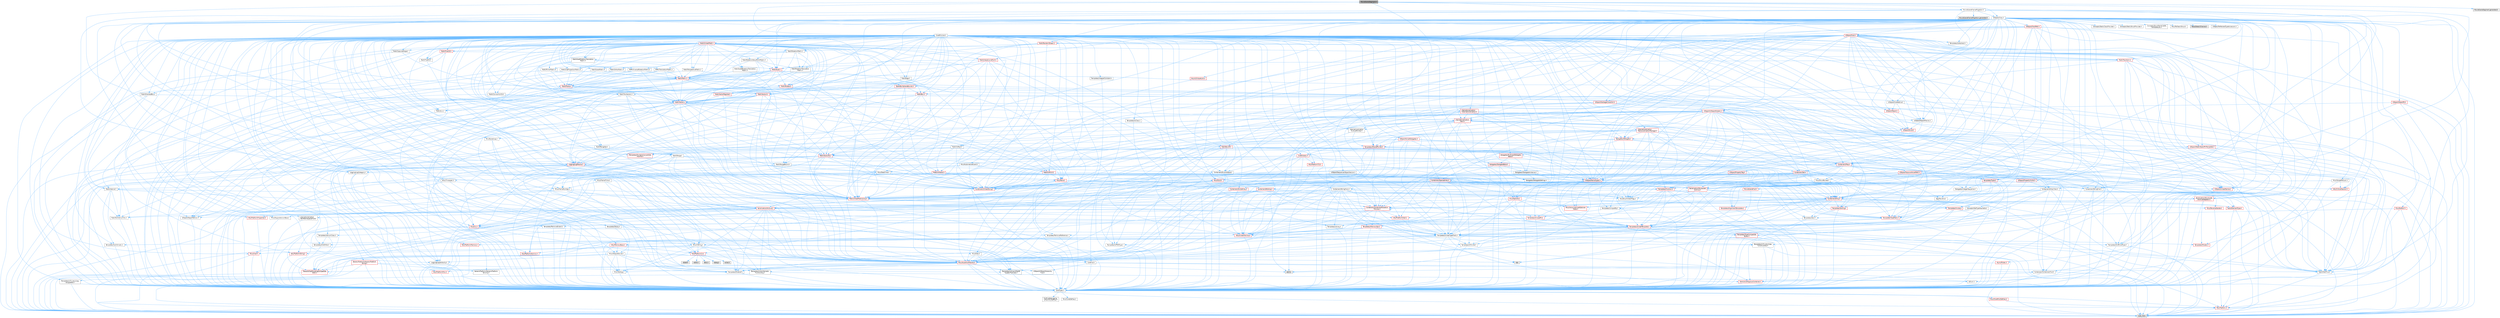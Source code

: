 digraph "MovieSceneSegment.h"
{
 // INTERACTIVE_SVG=YES
 // LATEX_PDF_SIZE
  bgcolor="transparent";
  edge [fontname=Helvetica,fontsize=10,labelfontname=Helvetica,labelfontsize=10];
  node [fontname=Helvetica,fontsize=10,shape=box,height=0.2,width=0.4];
  Node1 [id="Node000001",label="MovieSceneSegment.h",height=0.2,width=0.4,color="gray40", fillcolor="grey60", style="filled", fontcolor="black",tooltip=" "];
  Node1 -> Node2 [id="edge1_Node000001_Node000002",color="steelblue1",style="solid",tooltip=" "];
  Node2 [id="Node000002",label="CoreMinimal.h",height=0.2,width=0.4,color="grey40", fillcolor="white", style="filled",URL="$d7/d67/CoreMinimal_8h.html",tooltip=" "];
  Node2 -> Node3 [id="edge2_Node000002_Node000003",color="steelblue1",style="solid",tooltip=" "];
  Node3 [id="Node000003",label="CoreTypes.h",height=0.2,width=0.4,color="grey40", fillcolor="white", style="filled",URL="$dc/dec/CoreTypes_8h.html",tooltip=" "];
  Node3 -> Node4 [id="edge3_Node000003_Node000004",color="steelblue1",style="solid",tooltip=" "];
  Node4 [id="Node000004",label="HAL/Platform.h",height=0.2,width=0.4,color="red", fillcolor="#FFF0F0", style="filled",URL="$d9/dd0/Platform_8h.html",tooltip=" "];
  Node4 -> Node7 [id="edge4_Node000004_Node000007",color="steelblue1",style="solid",tooltip=" "];
  Node7 [id="Node000007",label="type_traits",height=0.2,width=0.4,color="grey60", fillcolor="#E0E0E0", style="filled",tooltip=" "];
  Node3 -> Node14 [id="edge5_Node000003_Node000014",color="steelblue1",style="solid",tooltip=" "];
  Node14 [id="Node000014",label="ProfilingDebugging\l/UMemoryDefines.h",height=0.2,width=0.4,color="grey40", fillcolor="white", style="filled",URL="$d2/da2/UMemoryDefines_8h.html",tooltip=" "];
  Node3 -> Node15 [id="edge6_Node000003_Node000015",color="steelblue1",style="solid",tooltip=" "];
  Node15 [id="Node000015",label="Misc/CoreMiscDefines.h",height=0.2,width=0.4,color="red", fillcolor="#FFF0F0", style="filled",URL="$da/d38/CoreMiscDefines_8h.html",tooltip=" "];
  Node15 -> Node4 [id="edge7_Node000015_Node000004",color="steelblue1",style="solid",tooltip=" "];
  Node3 -> Node16 [id="edge8_Node000003_Node000016",color="steelblue1",style="solid",tooltip=" "];
  Node16 [id="Node000016",label="Misc/CoreDefines.h",height=0.2,width=0.4,color="grey40", fillcolor="white", style="filled",URL="$d3/dd2/CoreDefines_8h.html",tooltip=" "];
  Node2 -> Node17 [id="edge9_Node000002_Node000017",color="steelblue1",style="solid",tooltip=" "];
  Node17 [id="Node000017",label="CoreFwd.h",height=0.2,width=0.4,color="grey40", fillcolor="white", style="filled",URL="$d1/d1e/CoreFwd_8h.html",tooltip=" "];
  Node17 -> Node3 [id="edge10_Node000017_Node000003",color="steelblue1",style="solid",tooltip=" "];
  Node17 -> Node18 [id="edge11_Node000017_Node000018",color="steelblue1",style="solid",tooltip=" "];
  Node18 [id="Node000018",label="Containers/ContainersFwd.h",height=0.2,width=0.4,color="grey40", fillcolor="white", style="filled",URL="$d4/d0a/ContainersFwd_8h.html",tooltip=" "];
  Node18 -> Node4 [id="edge12_Node000018_Node000004",color="steelblue1",style="solid",tooltip=" "];
  Node18 -> Node3 [id="edge13_Node000018_Node000003",color="steelblue1",style="solid",tooltip=" "];
  Node18 -> Node19 [id="edge14_Node000018_Node000019",color="steelblue1",style="solid",tooltip=" "];
  Node19 [id="Node000019",label="Traits/IsContiguousContainer.h",height=0.2,width=0.4,color="red", fillcolor="#FFF0F0", style="filled",URL="$d5/d3c/IsContiguousContainer_8h.html",tooltip=" "];
  Node19 -> Node3 [id="edge15_Node000019_Node000003",color="steelblue1",style="solid",tooltip=" "];
  Node17 -> Node22 [id="edge16_Node000017_Node000022",color="steelblue1",style="solid",tooltip=" "];
  Node22 [id="Node000022",label="Math/MathFwd.h",height=0.2,width=0.4,color="grey40", fillcolor="white", style="filled",URL="$d2/d10/MathFwd_8h.html",tooltip=" "];
  Node22 -> Node4 [id="edge17_Node000022_Node000004",color="steelblue1",style="solid",tooltip=" "];
  Node17 -> Node23 [id="edge18_Node000017_Node000023",color="steelblue1",style="solid",tooltip=" "];
  Node23 [id="Node000023",label="UObject/UObjectHierarchy\lFwd.h",height=0.2,width=0.4,color="grey40", fillcolor="white", style="filled",URL="$d3/d13/UObjectHierarchyFwd_8h.html",tooltip=" "];
  Node2 -> Node23 [id="edge19_Node000002_Node000023",color="steelblue1",style="solid",tooltip=" "];
  Node2 -> Node18 [id="edge20_Node000002_Node000018",color="steelblue1",style="solid",tooltip=" "];
  Node2 -> Node24 [id="edge21_Node000002_Node000024",color="steelblue1",style="solid",tooltip=" "];
  Node24 [id="Node000024",label="Misc/VarArgs.h",height=0.2,width=0.4,color="grey40", fillcolor="white", style="filled",URL="$d5/d6f/VarArgs_8h.html",tooltip=" "];
  Node24 -> Node3 [id="edge22_Node000024_Node000003",color="steelblue1",style="solid",tooltip=" "];
  Node2 -> Node25 [id="edge23_Node000002_Node000025",color="steelblue1",style="solid",tooltip=" "];
  Node25 [id="Node000025",label="Logging/LogVerbosity.h",height=0.2,width=0.4,color="grey40", fillcolor="white", style="filled",URL="$d2/d8f/LogVerbosity_8h.html",tooltip=" "];
  Node25 -> Node3 [id="edge24_Node000025_Node000003",color="steelblue1",style="solid",tooltip=" "];
  Node2 -> Node26 [id="edge25_Node000002_Node000026",color="steelblue1",style="solid",tooltip=" "];
  Node26 [id="Node000026",label="Misc/OutputDevice.h",height=0.2,width=0.4,color="grey40", fillcolor="white", style="filled",URL="$d7/d32/OutputDevice_8h.html",tooltip=" "];
  Node26 -> Node17 [id="edge26_Node000026_Node000017",color="steelblue1",style="solid",tooltip=" "];
  Node26 -> Node3 [id="edge27_Node000026_Node000003",color="steelblue1",style="solid",tooltip=" "];
  Node26 -> Node25 [id="edge28_Node000026_Node000025",color="steelblue1",style="solid",tooltip=" "];
  Node26 -> Node24 [id="edge29_Node000026_Node000024",color="steelblue1",style="solid",tooltip=" "];
  Node26 -> Node27 [id="edge30_Node000026_Node000027",color="steelblue1",style="solid",tooltip=" "];
  Node27 [id="Node000027",label="Templates/IsArrayOrRefOf\lTypeByPredicate.h",height=0.2,width=0.4,color="grey40", fillcolor="white", style="filled",URL="$d6/da1/IsArrayOrRefOfTypeByPredicate_8h.html",tooltip=" "];
  Node27 -> Node3 [id="edge31_Node000027_Node000003",color="steelblue1",style="solid",tooltip=" "];
  Node26 -> Node28 [id="edge32_Node000026_Node000028",color="steelblue1",style="solid",tooltip=" "];
  Node28 [id="Node000028",label="Templates/IsValidVariadic\lFunctionArg.h",height=0.2,width=0.4,color="grey40", fillcolor="white", style="filled",URL="$d0/dc8/IsValidVariadicFunctionArg_8h.html",tooltip=" "];
  Node28 -> Node3 [id="edge33_Node000028_Node000003",color="steelblue1",style="solid",tooltip=" "];
  Node28 -> Node29 [id="edge34_Node000028_Node000029",color="steelblue1",style="solid",tooltip=" "];
  Node29 [id="Node000029",label="IsEnum.h",height=0.2,width=0.4,color="grey40", fillcolor="white", style="filled",URL="$d4/de5/IsEnum_8h.html",tooltip=" "];
  Node28 -> Node7 [id="edge35_Node000028_Node000007",color="steelblue1",style="solid",tooltip=" "];
  Node26 -> Node30 [id="edge36_Node000026_Node000030",color="steelblue1",style="solid",tooltip=" "];
  Node30 [id="Node000030",label="Traits/IsCharEncodingCompatible\lWith.h",height=0.2,width=0.4,color="red", fillcolor="#FFF0F0", style="filled",URL="$df/dd1/IsCharEncodingCompatibleWith_8h.html",tooltip=" "];
  Node30 -> Node7 [id="edge37_Node000030_Node000007",color="steelblue1",style="solid",tooltip=" "];
  Node2 -> Node32 [id="edge38_Node000002_Node000032",color="steelblue1",style="solid",tooltip=" "];
  Node32 [id="Node000032",label="HAL/PlatformCrt.h",height=0.2,width=0.4,color="red", fillcolor="#FFF0F0", style="filled",URL="$d8/d75/PlatformCrt_8h.html",tooltip=" "];
  Node32 -> Node33 [id="edge39_Node000032_Node000033",color="steelblue1",style="solid",tooltip=" "];
  Node33 [id="Node000033",label="new",height=0.2,width=0.4,color="grey60", fillcolor="#E0E0E0", style="filled",tooltip=" "];
  Node32 -> Node34 [id="edge40_Node000032_Node000034",color="steelblue1",style="solid",tooltip=" "];
  Node34 [id="Node000034",label="wchar.h",height=0.2,width=0.4,color="grey60", fillcolor="#E0E0E0", style="filled",tooltip=" "];
  Node32 -> Node35 [id="edge41_Node000032_Node000035",color="steelblue1",style="solid",tooltip=" "];
  Node35 [id="Node000035",label="stddef.h",height=0.2,width=0.4,color="grey60", fillcolor="#E0E0E0", style="filled",tooltip=" "];
  Node32 -> Node36 [id="edge42_Node000032_Node000036",color="steelblue1",style="solid",tooltip=" "];
  Node36 [id="Node000036",label="stdlib.h",height=0.2,width=0.4,color="grey60", fillcolor="#E0E0E0", style="filled",tooltip=" "];
  Node32 -> Node37 [id="edge43_Node000032_Node000037",color="steelblue1",style="solid",tooltip=" "];
  Node37 [id="Node000037",label="stdio.h",height=0.2,width=0.4,color="grey60", fillcolor="#E0E0E0", style="filled",tooltip=" "];
  Node32 -> Node38 [id="edge44_Node000032_Node000038",color="steelblue1",style="solid",tooltip=" "];
  Node38 [id="Node000038",label="stdarg.h",height=0.2,width=0.4,color="grey60", fillcolor="#E0E0E0", style="filled",tooltip=" "];
  Node2 -> Node42 [id="edge45_Node000002_Node000042",color="steelblue1",style="solid",tooltip=" "];
  Node42 [id="Node000042",label="HAL/PlatformMisc.h",height=0.2,width=0.4,color="red", fillcolor="#FFF0F0", style="filled",URL="$d0/df5/PlatformMisc_8h.html",tooltip=" "];
  Node42 -> Node3 [id="edge46_Node000042_Node000003",color="steelblue1",style="solid",tooltip=" "];
  Node2 -> Node61 [id="edge47_Node000002_Node000061",color="steelblue1",style="solid",tooltip=" "];
  Node61 [id="Node000061",label="Misc/AssertionMacros.h",height=0.2,width=0.4,color="red", fillcolor="#FFF0F0", style="filled",URL="$d0/dfa/AssertionMacros_8h.html",tooltip=" "];
  Node61 -> Node3 [id="edge48_Node000061_Node000003",color="steelblue1",style="solid",tooltip=" "];
  Node61 -> Node4 [id="edge49_Node000061_Node000004",color="steelblue1",style="solid",tooltip=" "];
  Node61 -> Node42 [id="edge50_Node000061_Node000042",color="steelblue1",style="solid",tooltip=" "];
  Node61 -> Node62 [id="edge51_Node000061_Node000062",color="steelblue1",style="solid",tooltip=" "];
  Node62 [id="Node000062",label="Templates/EnableIf.h",height=0.2,width=0.4,color="grey40", fillcolor="white", style="filled",URL="$d7/d60/EnableIf_8h.html",tooltip=" "];
  Node62 -> Node3 [id="edge52_Node000062_Node000003",color="steelblue1",style="solid",tooltip=" "];
  Node61 -> Node27 [id="edge53_Node000061_Node000027",color="steelblue1",style="solid",tooltip=" "];
  Node61 -> Node28 [id="edge54_Node000061_Node000028",color="steelblue1",style="solid",tooltip=" "];
  Node61 -> Node30 [id="edge55_Node000061_Node000030",color="steelblue1",style="solid",tooltip=" "];
  Node61 -> Node24 [id="edge56_Node000061_Node000024",color="steelblue1",style="solid",tooltip=" "];
  Node61 -> Node69 [id="edge57_Node000061_Node000069",color="steelblue1",style="solid",tooltip=" "];
  Node69 [id="Node000069",label="atomic",height=0.2,width=0.4,color="grey60", fillcolor="#E0E0E0", style="filled",tooltip=" "];
  Node2 -> Node70 [id="edge58_Node000002_Node000070",color="steelblue1",style="solid",tooltip=" "];
  Node70 [id="Node000070",label="Templates/IsPointer.h",height=0.2,width=0.4,color="grey40", fillcolor="white", style="filled",URL="$d7/d05/IsPointer_8h.html",tooltip=" "];
  Node70 -> Node3 [id="edge59_Node000070_Node000003",color="steelblue1",style="solid",tooltip=" "];
  Node2 -> Node71 [id="edge60_Node000002_Node000071",color="steelblue1",style="solid",tooltip=" "];
  Node71 [id="Node000071",label="HAL/PlatformMemory.h",height=0.2,width=0.4,color="red", fillcolor="#FFF0F0", style="filled",URL="$de/d68/PlatformMemory_8h.html",tooltip=" "];
  Node71 -> Node3 [id="edge61_Node000071_Node000003",color="steelblue1",style="solid",tooltip=" "];
  Node2 -> Node54 [id="edge62_Node000002_Node000054",color="steelblue1",style="solid",tooltip=" "];
  Node54 [id="Node000054",label="HAL/PlatformAtomics.h",height=0.2,width=0.4,color="red", fillcolor="#FFF0F0", style="filled",URL="$d3/d36/PlatformAtomics_8h.html",tooltip=" "];
  Node54 -> Node3 [id="edge63_Node000054_Node000003",color="steelblue1",style="solid",tooltip=" "];
  Node2 -> Node76 [id="edge64_Node000002_Node000076",color="steelblue1",style="solid",tooltip=" "];
  Node76 [id="Node000076",label="Misc/Exec.h",height=0.2,width=0.4,color="grey40", fillcolor="white", style="filled",URL="$de/ddb/Exec_8h.html",tooltip=" "];
  Node76 -> Node3 [id="edge65_Node000076_Node000003",color="steelblue1",style="solid",tooltip=" "];
  Node76 -> Node61 [id="edge66_Node000076_Node000061",color="steelblue1",style="solid",tooltip=" "];
  Node2 -> Node77 [id="edge67_Node000002_Node000077",color="steelblue1",style="solid",tooltip=" "];
  Node77 [id="Node000077",label="HAL/MemoryBase.h",height=0.2,width=0.4,color="red", fillcolor="#FFF0F0", style="filled",URL="$d6/d9f/MemoryBase_8h.html",tooltip=" "];
  Node77 -> Node3 [id="edge68_Node000077_Node000003",color="steelblue1",style="solid",tooltip=" "];
  Node77 -> Node54 [id="edge69_Node000077_Node000054",color="steelblue1",style="solid",tooltip=" "];
  Node77 -> Node32 [id="edge70_Node000077_Node000032",color="steelblue1",style="solid",tooltip=" "];
  Node77 -> Node76 [id="edge71_Node000077_Node000076",color="steelblue1",style="solid",tooltip=" "];
  Node77 -> Node26 [id="edge72_Node000077_Node000026",color="steelblue1",style="solid",tooltip=" "];
  Node2 -> Node87 [id="edge73_Node000002_Node000087",color="steelblue1",style="solid",tooltip=" "];
  Node87 [id="Node000087",label="HAL/UnrealMemory.h",height=0.2,width=0.4,color="red", fillcolor="#FFF0F0", style="filled",URL="$d9/d96/UnrealMemory_8h.html",tooltip=" "];
  Node87 -> Node3 [id="edge74_Node000087_Node000003",color="steelblue1",style="solid",tooltip=" "];
  Node87 -> Node77 [id="edge75_Node000087_Node000077",color="steelblue1",style="solid",tooltip=" "];
  Node87 -> Node71 [id="edge76_Node000087_Node000071",color="steelblue1",style="solid",tooltip=" "];
  Node87 -> Node70 [id="edge77_Node000087_Node000070",color="steelblue1",style="solid",tooltip=" "];
  Node2 -> Node89 [id="edge78_Node000002_Node000089",color="steelblue1",style="solid",tooltip=" "];
  Node89 [id="Node000089",label="Templates/IsArithmetic.h",height=0.2,width=0.4,color="grey40", fillcolor="white", style="filled",URL="$d2/d5d/IsArithmetic_8h.html",tooltip=" "];
  Node89 -> Node3 [id="edge79_Node000089_Node000003",color="steelblue1",style="solid",tooltip=" "];
  Node2 -> Node83 [id="edge80_Node000002_Node000083",color="steelblue1",style="solid",tooltip=" "];
  Node83 [id="Node000083",label="Templates/AndOrNot.h",height=0.2,width=0.4,color="grey40", fillcolor="white", style="filled",URL="$db/d0a/AndOrNot_8h.html",tooltip=" "];
  Node83 -> Node3 [id="edge81_Node000083_Node000003",color="steelblue1",style="solid",tooltip=" "];
  Node2 -> Node90 [id="edge82_Node000002_Node000090",color="steelblue1",style="solid",tooltip=" "];
  Node90 [id="Node000090",label="Templates/IsPODType.h",height=0.2,width=0.4,color="grey40", fillcolor="white", style="filled",URL="$d7/db1/IsPODType_8h.html",tooltip=" "];
  Node90 -> Node3 [id="edge83_Node000090_Node000003",color="steelblue1",style="solid",tooltip=" "];
  Node2 -> Node91 [id="edge84_Node000002_Node000091",color="steelblue1",style="solid",tooltip=" "];
  Node91 [id="Node000091",label="Templates/IsUECoreType.h",height=0.2,width=0.4,color="grey40", fillcolor="white", style="filled",URL="$d1/db8/IsUECoreType_8h.html",tooltip=" "];
  Node91 -> Node3 [id="edge85_Node000091_Node000003",color="steelblue1",style="solid",tooltip=" "];
  Node91 -> Node7 [id="edge86_Node000091_Node000007",color="steelblue1",style="solid",tooltip=" "];
  Node2 -> Node84 [id="edge87_Node000002_Node000084",color="steelblue1",style="solid",tooltip=" "];
  Node84 [id="Node000084",label="Templates/IsTriviallyCopy\lConstructible.h",height=0.2,width=0.4,color="grey40", fillcolor="white", style="filled",URL="$d3/d78/IsTriviallyCopyConstructible_8h.html",tooltip=" "];
  Node84 -> Node3 [id="edge88_Node000084_Node000003",color="steelblue1",style="solid",tooltip=" "];
  Node84 -> Node7 [id="edge89_Node000084_Node000007",color="steelblue1",style="solid",tooltip=" "];
  Node2 -> Node92 [id="edge90_Node000002_Node000092",color="steelblue1",style="solid",tooltip=" "];
  Node92 [id="Node000092",label="Templates/UnrealTypeTraits.h",height=0.2,width=0.4,color="grey40", fillcolor="white", style="filled",URL="$d2/d2d/UnrealTypeTraits_8h.html",tooltip=" "];
  Node92 -> Node3 [id="edge91_Node000092_Node000003",color="steelblue1",style="solid",tooltip=" "];
  Node92 -> Node70 [id="edge92_Node000092_Node000070",color="steelblue1",style="solid",tooltip=" "];
  Node92 -> Node61 [id="edge93_Node000092_Node000061",color="steelblue1",style="solid",tooltip=" "];
  Node92 -> Node83 [id="edge94_Node000092_Node000083",color="steelblue1",style="solid",tooltip=" "];
  Node92 -> Node62 [id="edge95_Node000092_Node000062",color="steelblue1",style="solid",tooltip=" "];
  Node92 -> Node89 [id="edge96_Node000092_Node000089",color="steelblue1",style="solid",tooltip=" "];
  Node92 -> Node29 [id="edge97_Node000092_Node000029",color="steelblue1",style="solid",tooltip=" "];
  Node92 -> Node93 [id="edge98_Node000092_Node000093",color="steelblue1",style="solid",tooltip=" "];
  Node93 [id="Node000093",label="Templates/Models.h",height=0.2,width=0.4,color="red", fillcolor="#FFF0F0", style="filled",URL="$d3/d0c/Models_8h.html",tooltip=" "];
  Node92 -> Node90 [id="edge99_Node000092_Node000090",color="steelblue1",style="solid",tooltip=" "];
  Node92 -> Node91 [id="edge100_Node000092_Node000091",color="steelblue1",style="solid",tooltip=" "];
  Node92 -> Node84 [id="edge101_Node000092_Node000084",color="steelblue1",style="solid",tooltip=" "];
  Node2 -> Node62 [id="edge102_Node000002_Node000062",color="steelblue1",style="solid",tooltip=" "];
  Node2 -> Node94 [id="edge103_Node000002_Node000094",color="steelblue1",style="solid",tooltip=" "];
  Node94 [id="Node000094",label="Templates/RemoveReference.h",height=0.2,width=0.4,color="grey40", fillcolor="white", style="filled",URL="$da/dbe/RemoveReference_8h.html",tooltip=" "];
  Node94 -> Node3 [id="edge104_Node000094_Node000003",color="steelblue1",style="solid",tooltip=" "];
  Node2 -> Node95 [id="edge105_Node000002_Node000095",color="steelblue1",style="solid",tooltip=" "];
  Node95 [id="Node000095",label="Templates/IntegralConstant.h",height=0.2,width=0.4,color="grey40", fillcolor="white", style="filled",URL="$db/d1b/IntegralConstant_8h.html",tooltip=" "];
  Node95 -> Node3 [id="edge106_Node000095_Node000003",color="steelblue1",style="solid",tooltip=" "];
  Node2 -> Node96 [id="edge107_Node000002_Node000096",color="steelblue1",style="solid",tooltip=" "];
  Node96 [id="Node000096",label="Templates/IsClass.h",height=0.2,width=0.4,color="grey40", fillcolor="white", style="filled",URL="$db/dcb/IsClass_8h.html",tooltip=" "];
  Node96 -> Node3 [id="edge108_Node000096_Node000003",color="steelblue1",style="solid",tooltip=" "];
  Node2 -> Node97 [id="edge109_Node000002_Node000097",color="steelblue1",style="solid",tooltip=" "];
  Node97 [id="Node000097",label="Templates/TypeCompatible\lBytes.h",height=0.2,width=0.4,color="red", fillcolor="#FFF0F0", style="filled",URL="$df/d0a/TypeCompatibleBytes_8h.html",tooltip=" "];
  Node97 -> Node3 [id="edge110_Node000097_Node000003",color="steelblue1",style="solid",tooltip=" "];
  Node97 -> Node33 [id="edge111_Node000097_Node000033",color="steelblue1",style="solid",tooltip=" "];
  Node97 -> Node7 [id="edge112_Node000097_Node000007",color="steelblue1",style="solid",tooltip=" "];
  Node2 -> Node19 [id="edge113_Node000002_Node000019",color="steelblue1",style="solid",tooltip=" "];
  Node2 -> Node98 [id="edge114_Node000002_Node000098",color="steelblue1",style="solid",tooltip=" "];
  Node98 [id="Node000098",label="Templates/UnrealTemplate.h",height=0.2,width=0.4,color="red", fillcolor="#FFF0F0", style="filled",URL="$d4/d24/UnrealTemplate_8h.html",tooltip=" "];
  Node98 -> Node3 [id="edge115_Node000098_Node000003",color="steelblue1",style="solid",tooltip=" "];
  Node98 -> Node70 [id="edge116_Node000098_Node000070",color="steelblue1",style="solid",tooltip=" "];
  Node98 -> Node87 [id="edge117_Node000098_Node000087",color="steelblue1",style="solid",tooltip=" "];
  Node98 -> Node92 [id="edge118_Node000098_Node000092",color="steelblue1",style="solid",tooltip=" "];
  Node98 -> Node94 [id="edge119_Node000098_Node000094",color="steelblue1",style="solid",tooltip=" "];
  Node98 -> Node97 [id="edge120_Node000098_Node000097",color="steelblue1",style="solid",tooltip=" "];
  Node98 -> Node19 [id="edge121_Node000098_Node000019",color="steelblue1",style="solid",tooltip=" "];
  Node98 -> Node7 [id="edge122_Node000098_Node000007",color="steelblue1",style="solid",tooltip=" "];
  Node2 -> Node47 [id="edge123_Node000002_Node000047",color="steelblue1",style="solid",tooltip=" "];
  Node47 [id="Node000047",label="Math/NumericLimits.h",height=0.2,width=0.4,color="grey40", fillcolor="white", style="filled",URL="$df/d1b/NumericLimits_8h.html",tooltip=" "];
  Node47 -> Node3 [id="edge124_Node000047_Node000003",color="steelblue1",style="solid",tooltip=" "];
  Node2 -> Node102 [id="edge125_Node000002_Node000102",color="steelblue1",style="solid",tooltip=" "];
  Node102 [id="Node000102",label="HAL/PlatformMath.h",height=0.2,width=0.4,color="red", fillcolor="#FFF0F0", style="filled",URL="$dc/d53/PlatformMath_8h.html",tooltip=" "];
  Node102 -> Node3 [id="edge126_Node000102_Node000003",color="steelblue1",style="solid",tooltip=" "];
  Node2 -> Node85 [id="edge127_Node000002_Node000085",color="steelblue1",style="solid",tooltip=" "];
  Node85 [id="Node000085",label="Templates/IsTriviallyCopy\lAssignable.h",height=0.2,width=0.4,color="grey40", fillcolor="white", style="filled",URL="$d2/df2/IsTriviallyCopyAssignable_8h.html",tooltip=" "];
  Node85 -> Node3 [id="edge128_Node000085_Node000003",color="steelblue1",style="solid",tooltip=" "];
  Node85 -> Node7 [id="edge129_Node000085_Node000007",color="steelblue1",style="solid",tooltip=" "];
  Node2 -> Node110 [id="edge130_Node000002_Node000110",color="steelblue1",style="solid",tooltip=" "];
  Node110 [id="Node000110",label="Templates/MemoryOps.h",height=0.2,width=0.4,color="red", fillcolor="#FFF0F0", style="filled",URL="$db/dea/MemoryOps_8h.html",tooltip=" "];
  Node110 -> Node3 [id="edge131_Node000110_Node000003",color="steelblue1",style="solid",tooltip=" "];
  Node110 -> Node87 [id="edge132_Node000110_Node000087",color="steelblue1",style="solid",tooltip=" "];
  Node110 -> Node85 [id="edge133_Node000110_Node000085",color="steelblue1",style="solid",tooltip=" "];
  Node110 -> Node84 [id="edge134_Node000110_Node000084",color="steelblue1",style="solid",tooltip=" "];
  Node110 -> Node92 [id="edge135_Node000110_Node000092",color="steelblue1",style="solid",tooltip=" "];
  Node110 -> Node33 [id="edge136_Node000110_Node000033",color="steelblue1",style="solid",tooltip=" "];
  Node110 -> Node7 [id="edge137_Node000110_Node000007",color="steelblue1",style="solid",tooltip=" "];
  Node2 -> Node111 [id="edge138_Node000002_Node000111",color="steelblue1",style="solid",tooltip=" "];
  Node111 [id="Node000111",label="Containers/ContainerAllocation\lPolicies.h",height=0.2,width=0.4,color="red", fillcolor="#FFF0F0", style="filled",URL="$d7/dff/ContainerAllocationPolicies_8h.html",tooltip=" "];
  Node111 -> Node3 [id="edge139_Node000111_Node000003",color="steelblue1",style="solid",tooltip=" "];
  Node111 -> Node111 [id="edge140_Node000111_Node000111",color="steelblue1",style="solid",tooltip=" "];
  Node111 -> Node102 [id="edge141_Node000111_Node000102",color="steelblue1",style="solid",tooltip=" "];
  Node111 -> Node87 [id="edge142_Node000111_Node000087",color="steelblue1",style="solid",tooltip=" "];
  Node111 -> Node47 [id="edge143_Node000111_Node000047",color="steelblue1",style="solid",tooltip=" "];
  Node111 -> Node61 [id="edge144_Node000111_Node000061",color="steelblue1",style="solid",tooltip=" "];
  Node111 -> Node110 [id="edge145_Node000111_Node000110",color="steelblue1",style="solid",tooltip=" "];
  Node111 -> Node97 [id="edge146_Node000111_Node000097",color="steelblue1",style="solid",tooltip=" "];
  Node111 -> Node7 [id="edge147_Node000111_Node000007",color="steelblue1",style="solid",tooltip=" "];
  Node2 -> Node114 [id="edge148_Node000002_Node000114",color="steelblue1",style="solid",tooltip=" "];
  Node114 [id="Node000114",label="Templates/IsEnumClass.h",height=0.2,width=0.4,color="grey40", fillcolor="white", style="filled",URL="$d7/d15/IsEnumClass_8h.html",tooltip=" "];
  Node114 -> Node3 [id="edge149_Node000114_Node000003",color="steelblue1",style="solid",tooltip=" "];
  Node114 -> Node83 [id="edge150_Node000114_Node000083",color="steelblue1",style="solid",tooltip=" "];
  Node2 -> Node115 [id="edge151_Node000002_Node000115",color="steelblue1",style="solid",tooltip=" "];
  Node115 [id="Node000115",label="HAL/PlatformProperties.h",height=0.2,width=0.4,color="red", fillcolor="#FFF0F0", style="filled",URL="$d9/db0/PlatformProperties_8h.html",tooltip=" "];
  Node115 -> Node3 [id="edge152_Node000115_Node000003",color="steelblue1",style="solid",tooltip=" "];
  Node2 -> Node118 [id="edge153_Node000002_Node000118",color="steelblue1",style="solid",tooltip=" "];
  Node118 [id="Node000118",label="Misc/EngineVersionBase.h",height=0.2,width=0.4,color="grey40", fillcolor="white", style="filled",URL="$d5/d2b/EngineVersionBase_8h.html",tooltip=" "];
  Node118 -> Node3 [id="edge154_Node000118_Node000003",color="steelblue1",style="solid",tooltip=" "];
  Node2 -> Node119 [id="edge155_Node000002_Node000119",color="steelblue1",style="solid",tooltip=" "];
  Node119 [id="Node000119",label="Internationalization\l/TextNamespaceFwd.h",height=0.2,width=0.4,color="grey40", fillcolor="white", style="filled",URL="$d8/d97/TextNamespaceFwd_8h.html",tooltip=" "];
  Node119 -> Node3 [id="edge156_Node000119_Node000003",color="steelblue1",style="solid",tooltip=" "];
  Node2 -> Node120 [id="edge157_Node000002_Node000120",color="steelblue1",style="solid",tooltip=" "];
  Node120 [id="Node000120",label="Serialization/Archive.h",height=0.2,width=0.4,color="red", fillcolor="#FFF0F0", style="filled",URL="$d7/d3b/Archive_8h.html",tooltip=" "];
  Node120 -> Node17 [id="edge158_Node000120_Node000017",color="steelblue1",style="solid",tooltip=" "];
  Node120 -> Node3 [id="edge159_Node000120_Node000003",color="steelblue1",style="solid",tooltip=" "];
  Node120 -> Node115 [id="edge160_Node000120_Node000115",color="steelblue1",style="solid",tooltip=" "];
  Node120 -> Node119 [id="edge161_Node000120_Node000119",color="steelblue1",style="solid",tooltip=" "];
  Node120 -> Node22 [id="edge162_Node000120_Node000022",color="steelblue1",style="solid",tooltip=" "];
  Node120 -> Node61 [id="edge163_Node000120_Node000061",color="steelblue1",style="solid",tooltip=" "];
  Node120 -> Node118 [id="edge164_Node000120_Node000118",color="steelblue1",style="solid",tooltip=" "];
  Node120 -> Node24 [id="edge165_Node000120_Node000024",color="steelblue1",style="solid",tooltip=" "];
  Node120 -> Node62 [id="edge166_Node000120_Node000062",color="steelblue1",style="solid",tooltip=" "];
  Node120 -> Node27 [id="edge167_Node000120_Node000027",color="steelblue1",style="solid",tooltip=" "];
  Node120 -> Node114 [id="edge168_Node000120_Node000114",color="steelblue1",style="solid",tooltip=" "];
  Node120 -> Node28 [id="edge169_Node000120_Node000028",color="steelblue1",style="solid",tooltip=" "];
  Node120 -> Node98 [id="edge170_Node000120_Node000098",color="steelblue1",style="solid",tooltip=" "];
  Node120 -> Node30 [id="edge171_Node000120_Node000030",color="steelblue1",style="solid",tooltip=" "];
  Node120 -> Node123 [id="edge172_Node000120_Node000123",color="steelblue1",style="solid",tooltip=" "];
  Node123 [id="Node000123",label="UObject/ObjectVersion.h",height=0.2,width=0.4,color="grey40", fillcolor="white", style="filled",URL="$da/d63/ObjectVersion_8h.html",tooltip=" "];
  Node123 -> Node3 [id="edge173_Node000123_Node000003",color="steelblue1",style="solid",tooltip=" "];
  Node2 -> Node124 [id="edge174_Node000002_Node000124",color="steelblue1",style="solid",tooltip=" "];
  Node124 [id="Node000124",label="Templates/Less.h",height=0.2,width=0.4,color="grey40", fillcolor="white", style="filled",URL="$de/dc8/Less_8h.html",tooltip=" "];
  Node124 -> Node3 [id="edge175_Node000124_Node000003",color="steelblue1",style="solid",tooltip=" "];
  Node124 -> Node98 [id="edge176_Node000124_Node000098",color="steelblue1",style="solid",tooltip=" "];
  Node2 -> Node125 [id="edge177_Node000002_Node000125",color="steelblue1",style="solid",tooltip=" "];
  Node125 [id="Node000125",label="Templates/Sorting.h",height=0.2,width=0.4,color="red", fillcolor="#FFF0F0", style="filled",URL="$d3/d9e/Sorting_8h.html",tooltip=" "];
  Node125 -> Node3 [id="edge178_Node000125_Node000003",color="steelblue1",style="solid",tooltip=" "];
  Node125 -> Node102 [id="edge179_Node000125_Node000102",color="steelblue1",style="solid",tooltip=" "];
  Node125 -> Node124 [id="edge180_Node000125_Node000124",color="steelblue1",style="solid",tooltip=" "];
  Node2 -> Node136 [id="edge181_Node000002_Node000136",color="steelblue1",style="solid",tooltip=" "];
  Node136 [id="Node000136",label="Misc/Char.h",height=0.2,width=0.4,color="red", fillcolor="#FFF0F0", style="filled",URL="$d0/d58/Char_8h.html",tooltip=" "];
  Node136 -> Node3 [id="edge182_Node000136_Node000003",color="steelblue1",style="solid",tooltip=" "];
  Node136 -> Node7 [id="edge183_Node000136_Node000007",color="steelblue1",style="solid",tooltip=" "];
  Node2 -> Node139 [id="edge184_Node000002_Node000139",color="steelblue1",style="solid",tooltip=" "];
  Node139 [id="Node000139",label="GenericPlatform/GenericPlatform\lStricmp.h",height=0.2,width=0.4,color="grey40", fillcolor="white", style="filled",URL="$d2/d86/GenericPlatformStricmp_8h.html",tooltip=" "];
  Node139 -> Node3 [id="edge185_Node000139_Node000003",color="steelblue1",style="solid",tooltip=" "];
  Node2 -> Node140 [id="edge186_Node000002_Node000140",color="steelblue1",style="solid",tooltip=" "];
  Node140 [id="Node000140",label="GenericPlatform/GenericPlatform\lString.h",height=0.2,width=0.4,color="red", fillcolor="#FFF0F0", style="filled",URL="$dd/d20/GenericPlatformString_8h.html",tooltip=" "];
  Node140 -> Node3 [id="edge187_Node000140_Node000003",color="steelblue1",style="solid",tooltip=" "];
  Node140 -> Node139 [id="edge188_Node000140_Node000139",color="steelblue1",style="solid",tooltip=" "];
  Node140 -> Node62 [id="edge189_Node000140_Node000062",color="steelblue1",style="solid",tooltip=" "];
  Node140 -> Node30 [id="edge190_Node000140_Node000030",color="steelblue1",style="solid",tooltip=" "];
  Node140 -> Node7 [id="edge191_Node000140_Node000007",color="steelblue1",style="solid",tooltip=" "];
  Node2 -> Node73 [id="edge192_Node000002_Node000073",color="steelblue1",style="solid",tooltip=" "];
  Node73 [id="Node000073",label="HAL/PlatformString.h",height=0.2,width=0.4,color="red", fillcolor="#FFF0F0", style="filled",URL="$db/db5/PlatformString_8h.html",tooltip=" "];
  Node73 -> Node3 [id="edge193_Node000073_Node000003",color="steelblue1",style="solid",tooltip=" "];
  Node2 -> Node143 [id="edge194_Node000002_Node000143",color="steelblue1",style="solid",tooltip=" "];
  Node143 [id="Node000143",label="Misc/CString.h",height=0.2,width=0.4,color="grey40", fillcolor="white", style="filled",URL="$d2/d49/CString_8h.html",tooltip=" "];
  Node143 -> Node3 [id="edge195_Node000143_Node000003",color="steelblue1",style="solid",tooltip=" "];
  Node143 -> Node32 [id="edge196_Node000143_Node000032",color="steelblue1",style="solid",tooltip=" "];
  Node143 -> Node73 [id="edge197_Node000143_Node000073",color="steelblue1",style="solid",tooltip=" "];
  Node143 -> Node61 [id="edge198_Node000143_Node000061",color="steelblue1",style="solid",tooltip=" "];
  Node143 -> Node136 [id="edge199_Node000143_Node000136",color="steelblue1",style="solid",tooltip=" "];
  Node143 -> Node24 [id="edge200_Node000143_Node000024",color="steelblue1",style="solid",tooltip=" "];
  Node143 -> Node27 [id="edge201_Node000143_Node000027",color="steelblue1",style="solid",tooltip=" "];
  Node143 -> Node28 [id="edge202_Node000143_Node000028",color="steelblue1",style="solid",tooltip=" "];
  Node143 -> Node30 [id="edge203_Node000143_Node000030",color="steelblue1",style="solid",tooltip=" "];
  Node2 -> Node144 [id="edge204_Node000002_Node000144",color="steelblue1",style="solid",tooltip=" "];
  Node144 [id="Node000144",label="Misc/Crc.h",height=0.2,width=0.4,color="red", fillcolor="#FFF0F0", style="filled",URL="$d4/dd2/Crc_8h.html",tooltip=" "];
  Node144 -> Node3 [id="edge205_Node000144_Node000003",color="steelblue1",style="solid",tooltip=" "];
  Node144 -> Node73 [id="edge206_Node000144_Node000073",color="steelblue1",style="solid",tooltip=" "];
  Node144 -> Node61 [id="edge207_Node000144_Node000061",color="steelblue1",style="solid",tooltip=" "];
  Node144 -> Node143 [id="edge208_Node000144_Node000143",color="steelblue1",style="solid",tooltip=" "];
  Node144 -> Node136 [id="edge209_Node000144_Node000136",color="steelblue1",style="solid",tooltip=" "];
  Node144 -> Node92 [id="edge210_Node000144_Node000092",color="steelblue1",style="solid",tooltip=" "];
  Node2 -> Node135 [id="edge211_Node000002_Node000135",color="steelblue1",style="solid",tooltip=" "];
  Node135 [id="Node000135",label="Math/UnrealMathUtility.h",height=0.2,width=0.4,color="red", fillcolor="#FFF0F0", style="filled",URL="$db/db8/UnrealMathUtility_8h.html",tooltip=" "];
  Node135 -> Node3 [id="edge212_Node000135_Node000003",color="steelblue1",style="solid",tooltip=" "];
  Node135 -> Node61 [id="edge213_Node000135_Node000061",color="steelblue1",style="solid",tooltip=" "];
  Node135 -> Node102 [id="edge214_Node000135_Node000102",color="steelblue1",style="solid",tooltip=" "];
  Node135 -> Node22 [id="edge215_Node000135_Node000022",color="steelblue1",style="solid",tooltip=" "];
  Node2 -> Node145 [id="edge216_Node000002_Node000145",color="steelblue1",style="solid",tooltip=" "];
  Node145 [id="Node000145",label="Containers/UnrealString.h",height=0.2,width=0.4,color="red", fillcolor="#FFF0F0", style="filled",URL="$d5/dba/UnrealString_8h.html",tooltip=" "];
  Node2 -> Node149 [id="edge217_Node000002_Node000149",color="steelblue1",style="solid",tooltip=" "];
  Node149 [id="Node000149",label="Containers/Array.h",height=0.2,width=0.4,color="red", fillcolor="#FFF0F0", style="filled",URL="$df/dd0/Array_8h.html",tooltip=" "];
  Node149 -> Node3 [id="edge218_Node000149_Node000003",color="steelblue1",style="solid",tooltip=" "];
  Node149 -> Node61 [id="edge219_Node000149_Node000061",color="steelblue1",style="solid",tooltip=" "];
  Node149 -> Node150 [id="edge220_Node000149_Node000150",color="steelblue1",style="solid",tooltip=" "];
  Node150 [id="Node000150",label="Misc/IntrusiveUnsetOptional\lState.h",height=0.2,width=0.4,color="red", fillcolor="#FFF0F0", style="filled",URL="$d2/d0a/IntrusiveUnsetOptionalState_8h.html",tooltip=" "];
  Node149 -> Node152 [id="edge221_Node000149_Node000152",color="steelblue1",style="solid",tooltip=" "];
  Node152 [id="Node000152",label="Misc/ReverseIterate.h",height=0.2,width=0.4,color="red", fillcolor="#FFF0F0", style="filled",URL="$db/de3/ReverseIterate_8h.html",tooltip=" "];
  Node152 -> Node4 [id="edge222_Node000152_Node000004",color="steelblue1",style="solid",tooltip=" "];
  Node149 -> Node87 [id="edge223_Node000149_Node000087",color="steelblue1",style="solid",tooltip=" "];
  Node149 -> Node92 [id="edge224_Node000149_Node000092",color="steelblue1",style="solid",tooltip=" "];
  Node149 -> Node98 [id="edge225_Node000149_Node000098",color="steelblue1",style="solid",tooltip=" "];
  Node149 -> Node111 [id="edge226_Node000149_Node000111",color="steelblue1",style="solid",tooltip=" "];
  Node149 -> Node120 [id="edge227_Node000149_Node000120",color="steelblue1",style="solid",tooltip=" "];
  Node149 -> Node170 [id="edge228_Node000149_Node000170",color="steelblue1",style="solid",tooltip=" "];
  Node170 [id="Node000170",label="Concepts/GetTypeHashable.h",height=0.2,width=0.4,color="grey40", fillcolor="white", style="filled",URL="$d3/da2/GetTypeHashable_8h.html",tooltip=" "];
  Node170 -> Node3 [id="edge229_Node000170_Node000003",color="steelblue1",style="solid",tooltip=" "];
  Node170 -> Node161 [id="edge230_Node000170_Node000161",color="steelblue1",style="solid",tooltip=" "];
  Node161 [id="Node000161",label="Templates/TypeHash.h",height=0.2,width=0.4,color="red", fillcolor="#FFF0F0", style="filled",URL="$d1/d62/TypeHash_8h.html",tooltip=" "];
  Node161 -> Node3 [id="edge231_Node000161_Node000003",color="steelblue1",style="solid",tooltip=" "];
  Node161 -> Node144 [id="edge232_Node000161_Node000144",color="steelblue1",style="solid",tooltip=" "];
  Node161 -> Node7 [id="edge233_Node000161_Node000007",color="steelblue1",style="solid",tooltip=" "];
  Node149 -> Node128 [id="edge234_Node000149_Node000128",color="steelblue1",style="solid",tooltip=" "];
  Node128 [id="Node000128",label="Templates/Invoke.h",height=0.2,width=0.4,color="red", fillcolor="#FFF0F0", style="filled",URL="$d7/deb/Invoke_8h.html",tooltip=" "];
  Node128 -> Node3 [id="edge235_Node000128_Node000003",color="steelblue1",style="solid",tooltip=" "];
  Node128 -> Node98 [id="edge236_Node000128_Node000098",color="steelblue1",style="solid",tooltip=" "];
  Node128 -> Node7 [id="edge237_Node000128_Node000007",color="steelblue1",style="solid",tooltip=" "];
  Node149 -> Node124 [id="edge238_Node000149_Node000124",color="steelblue1",style="solid",tooltip=" "];
  Node149 -> Node125 [id="edge239_Node000149_Node000125",color="steelblue1",style="solid",tooltip=" "];
  Node149 -> Node172 [id="edge240_Node000149_Node000172",color="steelblue1",style="solid",tooltip=" "];
  Node172 [id="Node000172",label="Templates/AlignmentTemplates.h",height=0.2,width=0.4,color="red", fillcolor="#FFF0F0", style="filled",URL="$dd/d32/AlignmentTemplates_8h.html",tooltip=" "];
  Node172 -> Node3 [id="edge241_Node000172_Node000003",color="steelblue1",style="solid",tooltip=" "];
  Node172 -> Node70 [id="edge242_Node000172_Node000070",color="steelblue1",style="solid",tooltip=" "];
  Node149 -> Node45 [id="edge243_Node000149_Node000045",color="steelblue1",style="solid",tooltip=" "];
  Node45 [id="Node000045",label="Traits/ElementType.h",height=0.2,width=0.4,color="red", fillcolor="#FFF0F0", style="filled",URL="$d5/d4f/ElementType_8h.html",tooltip=" "];
  Node45 -> Node4 [id="edge244_Node000045_Node000004",color="steelblue1",style="solid",tooltip=" "];
  Node45 -> Node7 [id="edge245_Node000045_Node000007",color="steelblue1",style="solid",tooltip=" "];
  Node149 -> Node7 [id="edge246_Node000149_Node000007",color="steelblue1",style="solid",tooltip=" "];
  Node2 -> Node173 [id="edge247_Node000002_Node000173",color="steelblue1",style="solid",tooltip=" "];
  Node173 [id="Node000173",label="Misc/FrameNumber.h",height=0.2,width=0.4,color="grey40", fillcolor="white", style="filled",URL="$dd/dbd/FrameNumber_8h.html",tooltip=" "];
  Node173 -> Node3 [id="edge248_Node000173_Node000003",color="steelblue1",style="solid",tooltip=" "];
  Node173 -> Node47 [id="edge249_Node000173_Node000047",color="steelblue1",style="solid",tooltip=" "];
  Node173 -> Node135 [id="edge250_Node000173_Node000135",color="steelblue1",style="solid",tooltip=" "];
  Node173 -> Node62 [id="edge251_Node000173_Node000062",color="steelblue1",style="solid",tooltip=" "];
  Node173 -> Node92 [id="edge252_Node000173_Node000092",color="steelblue1",style="solid",tooltip=" "];
  Node2 -> Node174 [id="edge253_Node000002_Node000174",color="steelblue1",style="solid",tooltip=" "];
  Node174 [id="Node000174",label="Misc/Timespan.h",height=0.2,width=0.4,color="grey40", fillcolor="white", style="filled",URL="$da/dd9/Timespan_8h.html",tooltip=" "];
  Node174 -> Node3 [id="edge254_Node000174_Node000003",color="steelblue1",style="solid",tooltip=" "];
  Node174 -> Node175 [id="edge255_Node000174_Node000175",color="steelblue1",style="solid",tooltip=" "];
  Node175 [id="Node000175",label="Math/Interval.h",height=0.2,width=0.4,color="grey40", fillcolor="white", style="filled",URL="$d1/d55/Interval_8h.html",tooltip=" "];
  Node175 -> Node3 [id="edge256_Node000175_Node000003",color="steelblue1",style="solid",tooltip=" "];
  Node175 -> Node89 [id="edge257_Node000175_Node000089",color="steelblue1",style="solid",tooltip=" "];
  Node175 -> Node92 [id="edge258_Node000175_Node000092",color="steelblue1",style="solid",tooltip=" "];
  Node175 -> Node47 [id="edge259_Node000175_Node000047",color="steelblue1",style="solid",tooltip=" "];
  Node175 -> Node135 [id="edge260_Node000175_Node000135",color="steelblue1",style="solid",tooltip=" "];
  Node174 -> Node135 [id="edge261_Node000174_Node000135",color="steelblue1",style="solid",tooltip=" "];
  Node174 -> Node61 [id="edge262_Node000174_Node000061",color="steelblue1",style="solid",tooltip=" "];
  Node2 -> Node176 [id="edge263_Node000002_Node000176",color="steelblue1",style="solid",tooltip=" "];
  Node176 [id="Node000176",label="Containers/StringConv.h",height=0.2,width=0.4,color="grey40", fillcolor="white", style="filled",URL="$d3/ddf/StringConv_8h.html",tooltip=" "];
  Node176 -> Node3 [id="edge264_Node000176_Node000003",color="steelblue1",style="solid",tooltip=" "];
  Node176 -> Node61 [id="edge265_Node000176_Node000061",color="steelblue1",style="solid",tooltip=" "];
  Node176 -> Node111 [id="edge266_Node000176_Node000111",color="steelblue1",style="solid",tooltip=" "];
  Node176 -> Node149 [id="edge267_Node000176_Node000149",color="steelblue1",style="solid",tooltip=" "];
  Node176 -> Node143 [id="edge268_Node000176_Node000143",color="steelblue1",style="solid",tooltip=" "];
  Node176 -> Node177 [id="edge269_Node000176_Node000177",color="steelblue1",style="solid",tooltip=" "];
  Node177 [id="Node000177",label="Templates/IsArray.h",height=0.2,width=0.4,color="grey40", fillcolor="white", style="filled",URL="$d8/d8d/IsArray_8h.html",tooltip=" "];
  Node177 -> Node3 [id="edge270_Node000177_Node000003",color="steelblue1",style="solid",tooltip=" "];
  Node176 -> Node98 [id="edge271_Node000176_Node000098",color="steelblue1",style="solid",tooltip=" "];
  Node176 -> Node92 [id="edge272_Node000176_Node000092",color="steelblue1",style="solid",tooltip=" "];
  Node176 -> Node45 [id="edge273_Node000176_Node000045",color="steelblue1",style="solid",tooltip=" "];
  Node176 -> Node30 [id="edge274_Node000176_Node000030",color="steelblue1",style="solid",tooltip=" "];
  Node176 -> Node19 [id="edge275_Node000176_Node000019",color="steelblue1",style="solid",tooltip=" "];
  Node176 -> Node7 [id="edge276_Node000176_Node000007",color="steelblue1",style="solid",tooltip=" "];
  Node2 -> Node178 [id="edge277_Node000002_Node000178",color="steelblue1",style="solid",tooltip=" "];
  Node178 [id="Node000178",label="UObject/UnrealNames.h",height=0.2,width=0.4,color="red", fillcolor="#FFF0F0", style="filled",URL="$d8/db1/UnrealNames_8h.html",tooltip=" "];
  Node178 -> Node3 [id="edge278_Node000178_Node000003",color="steelblue1",style="solid",tooltip=" "];
  Node2 -> Node180 [id="edge279_Node000002_Node000180",color="steelblue1",style="solid",tooltip=" "];
  Node180 [id="Node000180",label="UObject/NameTypes.h",height=0.2,width=0.4,color="red", fillcolor="#FFF0F0", style="filled",URL="$d6/d35/NameTypes_8h.html",tooltip=" "];
  Node180 -> Node3 [id="edge280_Node000180_Node000003",color="steelblue1",style="solid",tooltip=" "];
  Node180 -> Node61 [id="edge281_Node000180_Node000061",color="steelblue1",style="solid",tooltip=" "];
  Node180 -> Node87 [id="edge282_Node000180_Node000087",color="steelblue1",style="solid",tooltip=" "];
  Node180 -> Node92 [id="edge283_Node000180_Node000092",color="steelblue1",style="solid",tooltip=" "];
  Node180 -> Node98 [id="edge284_Node000180_Node000098",color="steelblue1",style="solid",tooltip=" "];
  Node180 -> Node145 [id="edge285_Node000180_Node000145",color="steelblue1",style="solid",tooltip=" "];
  Node180 -> Node181 [id="edge286_Node000180_Node000181",color="steelblue1",style="solid",tooltip=" "];
  Node181 [id="Node000181",label="HAL/CriticalSection.h",height=0.2,width=0.4,color="red", fillcolor="#FFF0F0", style="filled",URL="$d6/d90/CriticalSection_8h.html",tooltip=" "];
  Node180 -> Node176 [id="edge287_Node000180_Node000176",color="steelblue1",style="solid",tooltip=" "];
  Node180 -> Node44 [id="edge288_Node000180_Node000044",color="steelblue1",style="solid",tooltip=" "];
  Node44 [id="Node000044",label="Containers/StringFwd.h",height=0.2,width=0.4,color="grey40", fillcolor="white", style="filled",URL="$df/d37/StringFwd_8h.html",tooltip=" "];
  Node44 -> Node3 [id="edge289_Node000044_Node000003",color="steelblue1",style="solid",tooltip=" "];
  Node44 -> Node45 [id="edge290_Node000044_Node000045",color="steelblue1",style="solid",tooltip=" "];
  Node44 -> Node19 [id="edge291_Node000044_Node000019",color="steelblue1",style="solid",tooltip=" "];
  Node180 -> Node178 [id="edge292_Node000180_Node000178",color="steelblue1",style="solid",tooltip=" "];
  Node180 -> Node150 [id="edge293_Node000180_Node000150",color="steelblue1",style="solid",tooltip=" "];
  Node2 -> Node188 [id="edge294_Node000002_Node000188",color="steelblue1",style="solid",tooltip=" "];
  Node188 [id="Node000188",label="Misc/Parse.h",height=0.2,width=0.4,color="red", fillcolor="#FFF0F0", style="filled",URL="$dc/d71/Parse_8h.html",tooltip=" "];
  Node188 -> Node44 [id="edge295_Node000188_Node000044",color="steelblue1",style="solid",tooltip=" "];
  Node188 -> Node145 [id="edge296_Node000188_Node000145",color="steelblue1",style="solid",tooltip=" "];
  Node188 -> Node3 [id="edge297_Node000188_Node000003",color="steelblue1",style="solid",tooltip=" "];
  Node188 -> Node32 [id="edge298_Node000188_Node000032",color="steelblue1",style="solid",tooltip=" "];
  Node188 -> Node49 [id="edge299_Node000188_Node000049",color="steelblue1",style="solid",tooltip=" "];
  Node49 [id="Node000049",label="Misc/EnumClassFlags.h",height=0.2,width=0.4,color="grey40", fillcolor="white", style="filled",URL="$d8/de7/EnumClassFlags_8h.html",tooltip=" "];
  Node188 -> Node189 [id="edge300_Node000188_Node000189",color="steelblue1",style="solid",tooltip=" "];
  Node189 [id="Node000189",label="Templates/Function.h",height=0.2,width=0.4,color="red", fillcolor="#FFF0F0", style="filled",URL="$df/df5/Function_8h.html",tooltip=" "];
  Node189 -> Node3 [id="edge301_Node000189_Node000003",color="steelblue1",style="solid",tooltip=" "];
  Node189 -> Node61 [id="edge302_Node000189_Node000061",color="steelblue1",style="solid",tooltip=" "];
  Node189 -> Node150 [id="edge303_Node000189_Node000150",color="steelblue1",style="solid",tooltip=" "];
  Node189 -> Node87 [id="edge304_Node000189_Node000087",color="steelblue1",style="solid",tooltip=" "];
  Node189 -> Node92 [id="edge305_Node000189_Node000092",color="steelblue1",style="solid",tooltip=" "];
  Node189 -> Node128 [id="edge306_Node000189_Node000128",color="steelblue1",style="solid",tooltip=" "];
  Node189 -> Node98 [id="edge307_Node000189_Node000098",color="steelblue1",style="solid",tooltip=" "];
  Node189 -> Node135 [id="edge308_Node000189_Node000135",color="steelblue1",style="solid",tooltip=" "];
  Node189 -> Node33 [id="edge309_Node000189_Node000033",color="steelblue1",style="solid",tooltip=" "];
  Node189 -> Node7 [id="edge310_Node000189_Node000007",color="steelblue1",style="solid",tooltip=" "];
  Node2 -> Node172 [id="edge311_Node000002_Node000172",color="steelblue1",style="solid",tooltip=" "];
  Node2 -> Node191 [id="edge312_Node000002_Node000191",color="steelblue1",style="solid",tooltip=" "];
  Node191 [id="Node000191",label="Misc/StructBuilder.h",height=0.2,width=0.4,color="grey40", fillcolor="white", style="filled",URL="$d9/db3/StructBuilder_8h.html",tooltip=" "];
  Node191 -> Node3 [id="edge313_Node000191_Node000003",color="steelblue1",style="solid",tooltip=" "];
  Node191 -> Node135 [id="edge314_Node000191_Node000135",color="steelblue1",style="solid",tooltip=" "];
  Node191 -> Node172 [id="edge315_Node000191_Node000172",color="steelblue1",style="solid",tooltip=" "];
  Node2 -> Node104 [id="edge316_Node000002_Node000104",color="steelblue1",style="solid",tooltip=" "];
  Node104 [id="Node000104",label="Templates/Decay.h",height=0.2,width=0.4,color="grey40", fillcolor="white", style="filled",URL="$dd/d0f/Decay_8h.html",tooltip=" "];
  Node104 -> Node3 [id="edge317_Node000104_Node000003",color="steelblue1",style="solid",tooltip=" "];
  Node104 -> Node94 [id="edge318_Node000104_Node000094",color="steelblue1",style="solid",tooltip=" "];
  Node104 -> Node7 [id="edge319_Node000104_Node000007",color="steelblue1",style="solid",tooltip=" "];
  Node2 -> Node192 [id="edge320_Node000002_Node000192",color="steelblue1",style="solid",tooltip=" "];
  Node192 [id="Node000192",label="Templates/PointerIsConvertible\lFromTo.h",height=0.2,width=0.4,color="red", fillcolor="#FFF0F0", style="filled",URL="$d6/d65/PointerIsConvertibleFromTo_8h.html",tooltip=" "];
  Node192 -> Node3 [id="edge321_Node000192_Node000003",color="steelblue1",style="solid",tooltip=" "];
  Node192 -> Node7 [id="edge322_Node000192_Node000007",color="steelblue1",style="solid",tooltip=" "];
  Node2 -> Node128 [id="edge323_Node000002_Node000128",color="steelblue1",style="solid",tooltip=" "];
  Node2 -> Node189 [id="edge324_Node000002_Node000189",color="steelblue1",style="solid",tooltip=" "];
  Node2 -> Node161 [id="edge325_Node000002_Node000161",color="steelblue1",style="solid",tooltip=" "];
  Node2 -> Node193 [id="edge326_Node000002_Node000193",color="steelblue1",style="solid",tooltip=" "];
  Node193 [id="Node000193",label="Containers/ScriptArray.h",height=0.2,width=0.4,color="red", fillcolor="#FFF0F0", style="filled",URL="$dc/daf/ScriptArray_8h.html",tooltip=" "];
  Node193 -> Node3 [id="edge327_Node000193_Node000003",color="steelblue1",style="solid",tooltip=" "];
  Node193 -> Node61 [id="edge328_Node000193_Node000061",color="steelblue1",style="solid",tooltip=" "];
  Node193 -> Node87 [id="edge329_Node000193_Node000087",color="steelblue1",style="solid",tooltip=" "];
  Node193 -> Node111 [id="edge330_Node000193_Node000111",color="steelblue1",style="solid",tooltip=" "];
  Node193 -> Node149 [id="edge331_Node000193_Node000149",color="steelblue1",style="solid",tooltip=" "];
  Node2 -> Node194 [id="edge332_Node000002_Node000194",color="steelblue1",style="solid",tooltip=" "];
  Node194 [id="Node000194",label="Containers/BitArray.h",height=0.2,width=0.4,color="red", fillcolor="#FFF0F0", style="filled",URL="$d1/de4/BitArray_8h.html",tooltip=" "];
  Node194 -> Node111 [id="edge333_Node000194_Node000111",color="steelblue1",style="solid",tooltip=" "];
  Node194 -> Node3 [id="edge334_Node000194_Node000003",color="steelblue1",style="solid",tooltip=" "];
  Node194 -> Node54 [id="edge335_Node000194_Node000054",color="steelblue1",style="solid",tooltip=" "];
  Node194 -> Node87 [id="edge336_Node000194_Node000087",color="steelblue1",style="solid",tooltip=" "];
  Node194 -> Node135 [id="edge337_Node000194_Node000135",color="steelblue1",style="solid",tooltip=" "];
  Node194 -> Node61 [id="edge338_Node000194_Node000061",color="steelblue1",style="solid",tooltip=" "];
  Node194 -> Node49 [id="edge339_Node000194_Node000049",color="steelblue1",style="solid",tooltip=" "];
  Node194 -> Node120 [id="edge340_Node000194_Node000120",color="steelblue1",style="solid",tooltip=" "];
  Node194 -> Node62 [id="edge341_Node000194_Node000062",color="steelblue1",style="solid",tooltip=" "];
  Node194 -> Node128 [id="edge342_Node000194_Node000128",color="steelblue1",style="solid",tooltip=" "];
  Node194 -> Node98 [id="edge343_Node000194_Node000098",color="steelblue1",style="solid",tooltip=" "];
  Node194 -> Node92 [id="edge344_Node000194_Node000092",color="steelblue1",style="solid",tooltip=" "];
  Node2 -> Node195 [id="edge345_Node000002_Node000195",color="steelblue1",style="solid",tooltip=" "];
  Node195 [id="Node000195",label="Containers/SparseArray.h",height=0.2,width=0.4,color="red", fillcolor="#FFF0F0", style="filled",URL="$d5/dbf/SparseArray_8h.html",tooltip=" "];
  Node195 -> Node3 [id="edge346_Node000195_Node000003",color="steelblue1",style="solid",tooltip=" "];
  Node195 -> Node61 [id="edge347_Node000195_Node000061",color="steelblue1",style="solid",tooltip=" "];
  Node195 -> Node87 [id="edge348_Node000195_Node000087",color="steelblue1",style="solid",tooltip=" "];
  Node195 -> Node92 [id="edge349_Node000195_Node000092",color="steelblue1",style="solid",tooltip=" "];
  Node195 -> Node98 [id="edge350_Node000195_Node000098",color="steelblue1",style="solid",tooltip=" "];
  Node195 -> Node111 [id="edge351_Node000195_Node000111",color="steelblue1",style="solid",tooltip=" "];
  Node195 -> Node124 [id="edge352_Node000195_Node000124",color="steelblue1",style="solid",tooltip=" "];
  Node195 -> Node149 [id="edge353_Node000195_Node000149",color="steelblue1",style="solid",tooltip=" "];
  Node195 -> Node135 [id="edge354_Node000195_Node000135",color="steelblue1",style="solid",tooltip=" "];
  Node195 -> Node193 [id="edge355_Node000195_Node000193",color="steelblue1",style="solid",tooltip=" "];
  Node195 -> Node194 [id="edge356_Node000195_Node000194",color="steelblue1",style="solid",tooltip=" "];
  Node195 -> Node196 [id="edge357_Node000195_Node000196",color="steelblue1",style="solid",tooltip=" "];
  Node196 [id="Node000196",label="Serialization/Structured\lArchive.h",height=0.2,width=0.4,color="red", fillcolor="#FFF0F0", style="filled",URL="$d9/d1e/StructuredArchive_8h.html",tooltip=" "];
  Node196 -> Node149 [id="edge358_Node000196_Node000149",color="steelblue1",style="solid",tooltip=" "];
  Node196 -> Node111 [id="edge359_Node000196_Node000111",color="steelblue1",style="solid",tooltip=" "];
  Node196 -> Node3 [id="edge360_Node000196_Node000003",color="steelblue1",style="solid",tooltip=" "];
  Node196 -> Node120 [id="edge361_Node000196_Node000120",color="steelblue1",style="solid",tooltip=" "];
  Node196 -> Node200 [id="edge362_Node000196_Node000200",color="steelblue1",style="solid",tooltip=" "];
  Node200 [id="Node000200",label="Serialization/Structured\lArchiveAdapters.h",height=0.2,width=0.4,color="red", fillcolor="#FFF0F0", style="filled",URL="$d3/de1/StructuredArchiveAdapters_8h.html",tooltip=" "];
  Node200 -> Node3 [id="edge363_Node000200_Node000003",color="steelblue1",style="solid",tooltip=" "];
  Node200 -> Node93 [id="edge364_Node000200_Node000093",color="steelblue1",style="solid",tooltip=" "];
  Node200 -> Node207 [id="edge365_Node000200_Node000207",color="steelblue1",style="solid",tooltip=" "];
  Node207 [id="Node000207",label="Templates/UniqueObj.h",height=0.2,width=0.4,color="grey40", fillcolor="white", style="filled",URL="$da/d95/UniqueObj_8h.html",tooltip=" "];
  Node207 -> Node3 [id="edge366_Node000207_Node000003",color="steelblue1",style="solid",tooltip=" "];
  Node207 -> Node208 [id="edge367_Node000207_Node000208",color="steelblue1",style="solid",tooltip=" "];
  Node208 [id="Node000208",label="Templates/UniquePtr.h",height=0.2,width=0.4,color="red", fillcolor="#FFF0F0", style="filled",URL="$de/d1a/UniquePtr_8h.html",tooltip=" "];
  Node208 -> Node3 [id="edge368_Node000208_Node000003",color="steelblue1",style="solid",tooltip=" "];
  Node208 -> Node98 [id="edge369_Node000208_Node000098",color="steelblue1",style="solid",tooltip=" "];
  Node208 -> Node177 [id="edge370_Node000208_Node000177",color="steelblue1",style="solid",tooltip=" "];
  Node208 -> Node209 [id="edge371_Node000208_Node000209",color="steelblue1",style="solid",tooltip=" "];
  Node209 [id="Node000209",label="Templates/RemoveExtent.h",height=0.2,width=0.4,color="grey40", fillcolor="white", style="filled",URL="$dc/de9/RemoveExtent_8h.html",tooltip=" "];
  Node209 -> Node3 [id="edge372_Node000209_Node000003",color="steelblue1",style="solid",tooltip=" "];
  Node208 -> Node7 [id="edge373_Node000208_Node000007",color="steelblue1",style="solid",tooltip=" "];
  Node196 -> Node207 [id="edge374_Node000196_Node000207",color="steelblue1",style="solid",tooltip=" "];
  Node195 -> Node145 [id="edge375_Node000195_Node000145",color="steelblue1",style="solid",tooltip=" "];
  Node195 -> Node150 [id="edge376_Node000195_Node000150",color="steelblue1",style="solid",tooltip=" "];
  Node2 -> Node211 [id="edge377_Node000002_Node000211",color="steelblue1",style="solid",tooltip=" "];
  Node211 [id="Node000211",label="Containers/Set.h",height=0.2,width=0.4,color="red", fillcolor="#FFF0F0", style="filled",URL="$d4/d45/Set_8h.html",tooltip=" "];
  Node211 -> Node111 [id="edge378_Node000211_Node000111",color="steelblue1",style="solid",tooltip=" "];
  Node211 -> Node195 [id="edge379_Node000211_Node000195",color="steelblue1",style="solid",tooltip=" "];
  Node211 -> Node18 [id="edge380_Node000211_Node000018",color="steelblue1",style="solid",tooltip=" "];
  Node211 -> Node135 [id="edge381_Node000211_Node000135",color="steelblue1",style="solid",tooltip=" "];
  Node211 -> Node61 [id="edge382_Node000211_Node000061",color="steelblue1",style="solid",tooltip=" "];
  Node211 -> Node191 [id="edge383_Node000211_Node000191",color="steelblue1",style="solid",tooltip=" "];
  Node211 -> Node196 [id="edge384_Node000211_Node000196",color="steelblue1",style="solid",tooltip=" "];
  Node211 -> Node189 [id="edge385_Node000211_Node000189",color="steelblue1",style="solid",tooltip=" "];
  Node211 -> Node125 [id="edge386_Node000211_Node000125",color="steelblue1",style="solid",tooltip=" "];
  Node211 -> Node161 [id="edge387_Node000211_Node000161",color="steelblue1",style="solid",tooltip=" "];
  Node211 -> Node98 [id="edge388_Node000211_Node000098",color="steelblue1",style="solid",tooltip=" "];
  Node211 -> Node7 [id="edge389_Node000211_Node000007",color="steelblue1",style="solid",tooltip=" "];
  Node2 -> Node214 [id="edge390_Node000002_Node000214",color="steelblue1",style="solid",tooltip=" "];
  Node214 [id="Node000214",label="Algo/Reverse.h",height=0.2,width=0.4,color="grey40", fillcolor="white", style="filled",URL="$d5/d93/Reverse_8h.html",tooltip=" "];
  Node214 -> Node3 [id="edge391_Node000214_Node000003",color="steelblue1",style="solid",tooltip=" "];
  Node214 -> Node98 [id="edge392_Node000214_Node000098",color="steelblue1",style="solid",tooltip=" "];
  Node2 -> Node215 [id="edge393_Node000002_Node000215",color="steelblue1",style="solid",tooltip=" "];
  Node215 [id="Node000215",label="Containers/Map.h",height=0.2,width=0.4,color="red", fillcolor="#FFF0F0", style="filled",URL="$df/d79/Map_8h.html",tooltip=" "];
  Node215 -> Node3 [id="edge394_Node000215_Node000003",color="steelblue1",style="solid",tooltip=" "];
  Node215 -> Node214 [id="edge395_Node000215_Node000214",color="steelblue1",style="solid",tooltip=" "];
  Node215 -> Node211 [id="edge396_Node000215_Node000211",color="steelblue1",style="solid",tooltip=" "];
  Node215 -> Node145 [id="edge397_Node000215_Node000145",color="steelblue1",style="solid",tooltip=" "];
  Node215 -> Node61 [id="edge398_Node000215_Node000061",color="steelblue1",style="solid",tooltip=" "];
  Node215 -> Node191 [id="edge399_Node000215_Node000191",color="steelblue1",style="solid",tooltip=" "];
  Node215 -> Node189 [id="edge400_Node000215_Node000189",color="steelblue1",style="solid",tooltip=" "];
  Node215 -> Node125 [id="edge401_Node000215_Node000125",color="steelblue1",style="solid",tooltip=" "];
  Node215 -> Node216 [id="edge402_Node000215_Node000216",color="steelblue1",style="solid",tooltip=" "];
  Node216 [id="Node000216",label="Templates/Tuple.h",height=0.2,width=0.4,color="red", fillcolor="#FFF0F0", style="filled",URL="$d2/d4f/Tuple_8h.html",tooltip=" "];
  Node216 -> Node3 [id="edge403_Node000216_Node000003",color="steelblue1",style="solid",tooltip=" "];
  Node216 -> Node98 [id="edge404_Node000216_Node000098",color="steelblue1",style="solid",tooltip=" "];
  Node216 -> Node217 [id="edge405_Node000216_Node000217",color="steelblue1",style="solid",tooltip=" "];
  Node217 [id="Node000217",label="Delegates/IntegerSequence.h",height=0.2,width=0.4,color="grey40", fillcolor="white", style="filled",URL="$d2/dcc/IntegerSequence_8h.html",tooltip=" "];
  Node217 -> Node3 [id="edge406_Node000217_Node000003",color="steelblue1",style="solid",tooltip=" "];
  Node216 -> Node128 [id="edge407_Node000216_Node000128",color="steelblue1",style="solid",tooltip=" "];
  Node216 -> Node196 [id="edge408_Node000216_Node000196",color="steelblue1",style="solid",tooltip=" "];
  Node216 -> Node161 [id="edge409_Node000216_Node000161",color="steelblue1",style="solid",tooltip=" "];
  Node216 -> Node7 [id="edge410_Node000216_Node000007",color="steelblue1",style="solid",tooltip=" "];
  Node215 -> Node98 [id="edge411_Node000215_Node000098",color="steelblue1",style="solid",tooltip=" "];
  Node215 -> Node92 [id="edge412_Node000215_Node000092",color="steelblue1",style="solid",tooltip=" "];
  Node215 -> Node7 [id="edge413_Node000215_Node000007",color="steelblue1",style="solid",tooltip=" "];
  Node2 -> Node219 [id="edge414_Node000002_Node000219",color="steelblue1",style="solid",tooltip=" "];
  Node219 [id="Node000219",label="Math/IntPoint.h",height=0.2,width=0.4,color="red", fillcolor="#FFF0F0", style="filled",URL="$d3/df7/IntPoint_8h.html",tooltip=" "];
  Node219 -> Node3 [id="edge415_Node000219_Node000003",color="steelblue1",style="solid",tooltip=" "];
  Node219 -> Node61 [id="edge416_Node000219_Node000061",color="steelblue1",style="solid",tooltip=" "];
  Node219 -> Node188 [id="edge417_Node000219_Node000188",color="steelblue1",style="solid",tooltip=" "];
  Node219 -> Node22 [id="edge418_Node000219_Node000022",color="steelblue1",style="solid",tooltip=" "];
  Node219 -> Node135 [id="edge419_Node000219_Node000135",color="steelblue1",style="solid",tooltip=" "];
  Node219 -> Node145 [id="edge420_Node000219_Node000145",color="steelblue1",style="solid",tooltip=" "];
  Node219 -> Node196 [id="edge421_Node000219_Node000196",color="steelblue1",style="solid",tooltip=" "];
  Node219 -> Node161 [id="edge422_Node000219_Node000161",color="steelblue1",style="solid",tooltip=" "];
  Node2 -> Node221 [id="edge423_Node000002_Node000221",color="steelblue1",style="solid",tooltip=" "];
  Node221 [id="Node000221",label="Math/IntVector.h",height=0.2,width=0.4,color="red", fillcolor="#FFF0F0", style="filled",URL="$d7/d44/IntVector_8h.html",tooltip=" "];
  Node221 -> Node3 [id="edge424_Node000221_Node000003",color="steelblue1",style="solid",tooltip=" "];
  Node221 -> Node144 [id="edge425_Node000221_Node000144",color="steelblue1",style="solid",tooltip=" "];
  Node221 -> Node188 [id="edge426_Node000221_Node000188",color="steelblue1",style="solid",tooltip=" "];
  Node221 -> Node22 [id="edge427_Node000221_Node000022",color="steelblue1",style="solid",tooltip=" "];
  Node221 -> Node135 [id="edge428_Node000221_Node000135",color="steelblue1",style="solid",tooltip=" "];
  Node221 -> Node145 [id="edge429_Node000221_Node000145",color="steelblue1",style="solid",tooltip=" "];
  Node221 -> Node196 [id="edge430_Node000221_Node000196",color="steelblue1",style="solid",tooltip=" "];
  Node2 -> Node222 [id="edge431_Node000002_Node000222",color="steelblue1",style="solid",tooltip=" "];
  Node222 [id="Node000222",label="Logging/LogCategory.h",height=0.2,width=0.4,color="grey40", fillcolor="white", style="filled",URL="$d9/d36/LogCategory_8h.html",tooltip=" "];
  Node222 -> Node3 [id="edge432_Node000222_Node000003",color="steelblue1",style="solid",tooltip=" "];
  Node222 -> Node25 [id="edge433_Node000222_Node000025",color="steelblue1",style="solid",tooltip=" "];
  Node222 -> Node180 [id="edge434_Node000222_Node000180",color="steelblue1",style="solid",tooltip=" "];
  Node2 -> Node223 [id="edge435_Node000002_Node000223",color="steelblue1",style="solid",tooltip=" "];
  Node223 [id="Node000223",label="Logging/LogMacros.h",height=0.2,width=0.4,color="red", fillcolor="#FFF0F0", style="filled",URL="$d0/d16/LogMacros_8h.html",tooltip=" "];
  Node223 -> Node145 [id="edge436_Node000223_Node000145",color="steelblue1",style="solid",tooltip=" "];
  Node223 -> Node3 [id="edge437_Node000223_Node000003",color="steelblue1",style="solid",tooltip=" "];
  Node223 -> Node222 [id="edge438_Node000223_Node000222",color="steelblue1",style="solid",tooltip=" "];
  Node223 -> Node25 [id="edge439_Node000223_Node000025",color="steelblue1",style="solid",tooltip=" "];
  Node223 -> Node61 [id="edge440_Node000223_Node000061",color="steelblue1",style="solid",tooltip=" "];
  Node223 -> Node24 [id="edge441_Node000223_Node000024",color="steelblue1",style="solid",tooltip=" "];
  Node223 -> Node62 [id="edge442_Node000223_Node000062",color="steelblue1",style="solid",tooltip=" "];
  Node223 -> Node27 [id="edge443_Node000223_Node000027",color="steelblue1",style="solid",tooltip=" "];
  Node223 -> Node28 [id="edge444_Node000223_Node000028",color="steelblue1",style="solid",tooltip=" "];
  Node223 -> Node30 [id="edge445_Node000223_Node000030",color="steelblue1",style="solid",tooltip=" "];
  Node223 -> Node7 [id="edge446_Node000223_Node000007",color="steelblue1",style="solid",tooltip=" "];
  Node2 -> Node226 [id="edge447_Node000002_Node000226",color="steelblue1",style="solid",tooltip=" "];
  Node226 [id="Node000226",label="Math/Vector2D.h",height=0.2,width=0.4,color="red", fillcolor="#FFF0F0", style="filled",URL="$d3/db0/Vector2D_8h.html",tooltip=" "];
  Node226 -> Node3 [id="edge448_Node000226_Node000003",color="steelblue1",style="solid",tooltip=" "];
  Node226 -> Node22 [id="edge449_Node000226_Node000022",color="steelblue1",style="solid",tooltip=" "];
  Node226 -> Node61 [id="edge450_Node000226_Node000061",color="steelblue1",style="solid",tooltip=" "];
  Node226 -> Node144 [id="edge451_Node000226_Node000144",color="steelblue1",style="solid",tooltip=" "];
  Node226 -> Node135 [id="edge452_Node000226_Node000135",color="steelblue1",style="solid",tooltip=" "];
  Node226 -> Node145 [id="edge453_Node000226_Node000145",color="steelblue1",style="solid",tooltip=" "];
  Node226 -> Node188 [id="edge454_Node000226_Node000188",color="steelblue1",style="solid",tooltip=" "];
  Node226 -> Node219 [id="edge455_Node000226_Node000219",color="steelblue1",style="solid",tooltip=" "];
  Node226 -> Node223 [id="edge456_Node000226_Node000223",color="steelblue1",style="solid",tooltip=" "];
  Node226 -> Node7 [id="edge457_Node000226_Node000007",color="steelblue1",style="solid",tooltip=" "];
  Node2 -> Node230 [id="edge458_Node000002_Node000230",color="steelblue1",style="solid",tooltip=" "];
  Node230 [id="Node000230",label="Math/IntRect.h",height=0.2,width=0.4,color="grey40", fillcolor="white", style="filled",URL="$d7/d53/IntRect_8h.html",tooltip=" "];
  Node230 -> Node3 [id="edge459_Node000230_Node000003",color="steelblue1",style="solid",tooltip=" "];
  Node230 -> Node22 [id="edge460_Node000230_Node000022",color="steelblue1",style="solid",tooltip=" "];
  Node230 -> Node135 [id="edge461_Node000230_Node000135",color="steelblue1",style="solid",tooltip=" "];
  Node230 -> Node145 [id="edge462_Node000230_Node000145",color="steelblue1",style="solid",tooltip=" "];
  Node230 -> Node219 [id="edge463_Node000230_Node000219",color="steelblue1",style="solid",tooltip=" "];
  Node230 -> Node226 [id="edge464_Node000230_Node000226",color="steelblue1",style="solid",tooltip=" "];
  Node2 -> Node231 [id="edge465_Node000002_Node000231",color="steelblue1",style="solid",tooltip=" "];
  Node231 [id="Node000231",label="Misc/ByteSwap.h",height=0.2,width=0.4,color="grey40", fillcolor="white", style="filled",URL="$dc/dd7/ByteSwap_8h.html",tooltip=" "];
  Node231 -> Node3 [id="edge466_Node000231_Node000003",color="steelblue1",style="solid",tooltip=" "];
  Node231 -> Node32 [id="edge467_Node000231_Node000032",color="steelblue1",style="solid",tooltip=" "];
  Node2 -> Node160 [id="edge468_Node000002_Node000160",color="steelblue1",style="solid",tooltip=" "];
  Node160 [id="Node000160",label="Containers/EnumAsByte.h",height=0.2,width=0.4,color="grey40", fillcolor="white", style="filled",URL="$d6/d9a/EnumAsByte_8h.html",tooltip=" "];
  Node160 -> Node3 [id="edge469_Node000160_Node000003",color="steelblue1",style="solid",tooltip=" "];
  Node160 -> Node90 [id="edge470_Node000160_Node000090",color="steelblue1",style="solid",tooltip=" "];
  Node160 -> Node161 [id="edge471_Node000160_Node000161",color="steelblue1",style="solid",tooltip=" "];
  Node2 -> Node232 [id="edge472_Node000002_Node000232",color="steelblue1",style="solid",tooltip=" "];
  Node232 [id="Node000232",label="HAL/PlatformTLS.h",height=0.2,width=0.4,color="red", fillcolor="#FFF0F0", style="filled",URL="$d0/def/PlatformTLS_8h.html",tooltip=" "];
  Node232 -> Node3 [id="edge473_Node000232_Node000003",color="steelblue1",style="solid",tooltip=" "];
  Node2 -> Node235 [id="edge474_Node000002_Node000235",color="steelblue1",style="solid",tooltip=" "];
  Node235 [id="Node000235",label="CoreGlobals.h",height=0.2,width=0.4,color="red", fillcolor="#FFF0F0", style="filled",URL="$d5/d8c/CoreGlobals_8h.html",tooltip=" "];
  Node235 -> Node145 [id="edge475_Node000235_Node000145",color="steelblue1",style="solid",tooltip=" "];
  Node235 -> Node3 [id="edge476_Node000235_Node000003",color="steelblue1",style="solid",tooltip=" "];
  Node235 -> Node232 [id="edge477_Node000235_Node000232",color="steelblue1",style="solid",tooltip=" "];
  Node235 -> Node223 [id="edge478_Node000235_Node000223",color="steelblue1",style="solid",tooltip=" "];
  Node235 -> Node49 [id="edge479_Node000235_Node000049",color="steelblue1",style="solid",tooltip=" "];
  Node235 -> Node26 [id="edge480_Node000235_Node000026",color="steelblue1",style="solid",tooltip=" "];
  Node235 -> Node180 [id="edge481_Node000235_Node000180",color="steelblue1",style="solid",tooltip=" "];
  Node235 -> Node69 [id="edge482_Node000235_Node000069",color="steelblue1",style="solid",tooltip=" "];
  Node2 -> Node236 [id="edge483_Node000002_Node000236",color="steelblue1",style="solid",tooltip=" "];
  Node236 [id="Node000236",label="Templates/SharedPointer.h",height=0.2,width=0.4,color="red", fillcolor="#FFF0F0", style="filled",URL="$d2/d17/SharedPointer_8h.html",tooltip=" "];
  Node236 -> Node3 [id="edge484_Node000236_Node000003",color="steelblue1",style="solid",tooltip=" "];
  Node236 -> Node150 [id="edge485_Node000236_Node000150",color="steelblue1",style="solid",tooltip=" "];
  Node236 -> Node192 [id="edge486_Node000236_Node000192",color="steelblue1",style="solid",tooltip=" "];
  Node236 -> Node61 [id="edge487_Node000236_Node000061",color="steelblue1",style="solid",tooltip=" "];
  Node236 -> Node87 [id="edge488_Node000236_Node000087",color="steelblue1",style="solid",tooltip=" "];
  Node236 -> Node149 [id="edge489_Node000236_Node000149",color="steelblue1",style="solid",tooltip=" "];
  Node236 -> Node215 [id="edge490_Node000236_Node000215",color="steelblue1",style="solid",tooltip=" "];
  Node236 -> Node235 [id="edge491_Node000236_Node000235",color="steelblue1",style="solid",tooltip=" "];
  Node2 -> Node241 [id="edge492_Node000002_Node000241",color="steelblue1",style="solid",tooltip=" "];
  Node241 [id="Node000241",label="Internationalization\l/CulturePointer.h",height=0.2,width=0.4,color="grey40", fillcolor="white", style="filled",URL="$d6/dbe/CulturePointer_8h.html",tooltip=" "];
  Node241 -> Node3 [id="edge493_Node000241_Node000003",color="steelblue1",style="solid",tooltip=" "];
  Node241 -> Node236 [id="edge494_Node000241_Node000236",color="steelblue1",style="solid",tooltip=" "];
  Node2 -> Node242 [id="edge495_Node000002_Node000242",color="steelblue1",style="solid",tooltip=" "];
  Node242 [id="Node000242",label="UObject/WeakObjectPtrTemplates.h",height=0.2,width=0.4,color="red", fillcolor="#FFF0F0", style="filled",URL="$d8/d3b/WeakObjectPtrTemplates_8h.html",tooltip=" "];
  Node242 -> Node3 [id="edge496_Node000242_Node000003",color="steelblue1",style="solid",tooltip=" "];
  Node242 -> Node215 [id="edge497_Node000242_Node000215",color="steelblue1",style="solid",tooltip=" "];
  Node242 -> Node7 [id="edge498_Node000242_Node000007",color="steelblue1",style="solid",tooltip=" "];
  Node2 -> Node245 [id="edge499_Node000002_Node000245",color="steelblue1",style="solid",tooltip=" "];
  Node245 [id="Node000245",label="Delegates/DelegateSettings.h",height=0.2,width=0.4,color="grey40", fillcolor="white", style="filled",URL="$d0/d97/DelegateSettings_8h.html",tooltip=" "];
  Node245 -> Node3 [id="edge500_Node000245_Node000003",color="steelblue1",style="solid",tooltip=" "];
  Node2 -> Node246 [id="edge501_Node000002_Node000246",color="steelblue1",style="solid",tooltip=" "];
  Node246 [id="Node000246",label="Delegates/IDelegateInstance.h",height=0.2,width=0.4,color="grey40", fillcolor="white", style="filled",URL="$d2/d10/IDelegateInstance_8h.html",tooltip=" "];
  Node246 -> Node3 [id="edge502_Node000246_Node000003",color="steelblue1",style="solid",tooltip=" "];
  Node246 -> Node161 [id="edge503_Node000246_Node000161",color="steelblue1",style="solid",tooltip=" "];
  Node246 -> Node180 [id="edge504_Node000246_Node000180",color="steelblue1",style="solid",tooltip=" "];
  Node246 -> Node245 [id="edge505_Node000246_Node000245",color="steelblue1",style="solid",tooltip=" "];
  Node2 -> Node247 [id="edge506_Node000002_Node000247",color="steelblue1",style="solid",tooltip=" "];
  Node247 [id="Node000247",label="Delegates/DelegateBase.h",height=0.2,width=0.4,color="red", fillcolor="#FFF0F0", style="filled",URL="$da/d67/DelegateBase_8h.html",tooltip=" "];
  Node247 -> Node3 [id="edge507_Node000247_Node000003",color="steelblue1",style="solid",tooltip=" "];
  Node247 -> Node111 [id="edge508_Node000247_Node000111",color="steelblue1",style="solid",tooltip=" "];
  Node247 -> Node135 [id="edge509_Node000247_Node000135",color="steelblue1",style="solid",tooltip=" "];
  Node247 -> Node180 [id="edge510_Node000247_Node000180",color="steelblue1",style="solid",tooltip=" "];
  Node247 -> Node245 [id="edge511_Node000247_Node000245",color="steelblue1",style="solid",tooltip=" "];
  Node247 -> Node246 [id="edge512_Node000247_Node000246",color="steelblue1",style="solid",tooltip=" "];
  Node2 -> Node255 [id="edge513_Node000002_Node000255",color="steelblue1",style="solid",tooltip=" "];
  Node255 [id="Node000255",label="Delegates/MulticastDelegate\lBase.h",height=0.2,width=0.4,color="red", fillcolor="#FFF0F0", style="filled",URL="$db/d16/MulticastDelegateBase_8h.html",tooltip=" "];
  Node255 -> Node3 [id="edge514_Node000255_Node000003",color="steelblue1",style="solid",tooltip=" "];
  Node255 -> Node111 [id="edge515_Node000255_Node000111",color="steelblue1",style="solid",tooltip=" "];
  Node255 -> Node149 [id="edge516_Node000255_Node000149",color="steelblue1",style="solid",tooltip=" "];
  Node255 -> Node135 [id="edge517_Node000255_Node000135",color="steelblue1",style="solid",tooltip=" "];
  Node255 -> Node246 [id="edge518_Node000255_Node000246",color="steelblue1",style="solid",tooltip=" "];
  Node255 -> Node247 [id="edge519_Node000255_Node000247",color="steelblue1",style="solid",tooltip=" "];
  Node2 -> Node217 [id="edge520_Node000002_Node000217",color="steelblue1",style="solid",tooltip=" "];
  Node2 -> Node216 [id="edge521_Node000002_Node000216",color="steelblue1",style="solid",tooltip=" "];
  Node2 -> Node256 [id="edge522_Node000002_Node000256",color="steelblue1",style="solid",tooltip=" "];
  Node256 [id="Node000256",label="UObject/ScriptDelegates.h",height=0.2,width=0.4,color="red", fillcolor="#FFF0F0", style="filled",URL="$de/d81/ScriptDelegates_8h.html",tooltip=" "];
  Node256 -> Node149 [id="edge523_Node000256_Node000149",color="steelblue1",style="solid",tooltip=" "];
  Node256 -> Node111 [id="edge524_Node000256_Node000111",color="steelblue1",style="solid",tooltip=" "];
  Node256 -> Node145 [id="edge525_Node000256_Node000145",color="steelblue1",style="solid",tooltip=" "];
  Node256 -> Node61 [id="edge526_Node000256_Node000061",color="steelblue1",style="solid",tooltip=" "];
  Node256 -> Node236 [id="edge527_Node000256_Node000236",color="steelblue1",style="solid",tooltip=" "];
  Node256 -> Node161 [id="edge528_Node000256_Node000161",color="steelblue1",style="solid",tooltip=" "];
  Node256 -> Node92 [id="edge529_Node000256_Node000092",color="steelblue1",style="solid",tooltip=" "];
  Node256 -> Node180 [id="edge530_Node000256_Node000180",color="steelblue1",style="solid",tooltip=" "];
  Node2 -> Node258 [id="edge531_Node000002_Node000258",color="steelblue1",style="solid",tooltip=" "];
  Node258 [id="Node000258",label="Delegates/Delegate.h",height=0.2,width=0.4,color="red", fillcolor="#FFF0F0", style="filled",URL="$d4/d80/Delegate_8h.html",tooltip=" "];
  Node258 -> Node3 [id="edge532_Node000258_Node000003",color="steelblue1",style="solid",tooltip=" "];
  Node258 -> Node61 [id="edge533_Node000258_Node000061",color="steelblue1",style="solid",tooltip=" "];
  Node258 -> Node180 [id="edge534_Node000258_Node000180",color="steelblue1",style="solid",tooltip=" "];
  Node258 -> Node236 [id="edge535_Node000258_Node000236",color="steelblue1",style="solid",tooltip=" "];
  Node258 -> Node242 [id="edge536_Node000258_Node000242",color="steelblue1",style="solid",tooltip=" "];
  Node258 -> Node255 [id="edge537_Node000258_Node000255",color="steelblue1",style="solid",tooltip=" "];
  Node258 -> Node217 [id="edge538_Node000258_Node000217",color="steelblue1",style="solid",tooltip=" "];
  Node2 -> Node263 [id="edge539_Node000002_Node000263",color="steelblue1",style="solid",tooltip=" "];
  Node263 [id="Node000263",label="Internationalization\l/TextLocalizationManager.h",height=0.2,width=0.4,color="red", fillcolor="#FFF0F0", style="filled",URL="$d5/d2e/TextLocalizationManager_8h.html",tooltip=" "];
  Node263 -> Node149 [id="edge540_Node000263_Node000149",color="steelblue1",style="solid",tooltip=" "];
  Node263 -> Node187 [id="edge541_Node000263_Node000187",color="steelblue1",style="solid",tooltip=" "];
  Node187 [id="Node000187",label="Containers/ArrayView.h",height=0.2,width=0.4,color="grey40", fillcolor="white", style="filled",URL="$d7/df4/ArrayView_8h.html",tooltip=" "];
  Node187 -> Node3 [id="edge542_Node000187_Node000003",color="steelblue1",style="solid",tooltip=" "];
  Node187 -> Node18 [id="edge543_Node000187_Node000018",color="steelblue1",style="solid",tooltip=" "];
  Node187 -> Node61 [id="edge544_Node000187_Node000061",color="steelblue1",style="solid",tooltip=" "];
  Node187 -> Node152 [id="edge545_Node000187_Node000152",color="steelblue1",style="solid",tooltip=" "];
  Node187 -> Node150 [id="edge546_Node000187_Node000150",color="steelblue1",style="solid",tooltip=" "];
  Node187 -> Node128 [id="edge547_Node000187_Node000128",color="steelblue1",style="solid",tooltip=" "];
  Node187 -> Node92 [id="edge548_Node000187_Node000092",color="steelblue1",style="solid",tooltip=" "];
  Node187 -> Node45 [id="edge549_Node000187_Node000045",color="steelblue1",style="solid",tooltip=" "];
  Node187 -> Node149 [id="edge550_Node000187_Node000149",color="steelblue1",style="solid",tooltip=" "];
  Node187 -> Node135 [id="edge551_Node000187_Node000135",color="steelblue1",style="solid",tooltip=" "];
  Node187 -> Node7 [id="edge552_Node000187_Node000007",color="steelblue1",style="solid",tooltip=" "];
  Node263 -> Node111 [id="edge553_Node000263_Node000111",color="steelblue1",style="solid",tooltip=" "];
  Node263 -> Node215 [id="edge554_Node000263_Node000215",color="steelblue1",style="solid",tooltip=" "];
  Node263 -> Node211 [id="edge555_Node000263_Node000211",color="steelblue1",style="solid",tooltip=" "];
  Node263 -> Node145 [id="edge556_Node000263_Node000145",color="steelblue1",style="solid",tooltip=" "];
  Node263 -> Node3 [id="edge557_Node000263_Node000003",color="steelblue1",style="solid",tooltip=" "];
  Node263 -> Node258 [id="edge558_Node000263_Node000258",color="steelblue1",style="solid",tooltip=" "];
  Node263 -> Node181 [id="edge559_Node000263_Node000181",color="steelblue1",style="solid",tooltip=" "];
  Node263 -> Node144 [id="edge560_Node000263_Node000144",color="steelblue1",style="solid",tooltip=" "];
  Node263 -> Node49 [id="edge561_Node000263_Node000049",color="steelblue1",style="solid",tooltip=" "];
  Node263 -> Node189 [id="edge562_Node000263_Node000189",color="steelblue1",style="solid",tooltip=" "];
  Node263 -> Node236 [id="edge563_Node000263_Node000236",color="steelblue1",style="solid",tooltip=" "];
  Node263 -> Node69 [id="edge564_Node000263_Node000069",color="steelblue1",style="solid",tooltip=" "];
  Node2 -> Node204 [id="edge565_Node000002_Node000204",color="steelblue1",style="solid",tooltip=" "];
  Node204 [id="Node000204",label="Misc/Optional.h",height=0.2,width=0.4,color="red", fillcolor="#FFF0F0", style="filled",URL="$d2/dae/Optional_8h.html",tooltip=" "];
  Node204 -> Node3 [id="edge566_Node000204_Node000003",color="steelblue1",style="solid",tooltip=" "];
  Node204 -> Node61 [id="edge567_Node000204_Node000061",color="steelblue1",style="solid",tooltip=" "];
  Node204 -> Node150 [id="edge568_Node000204_Node000150",color="steelblue1",style="solid",tooltip=" "];
  Node204 -> Node110 [id="edge569_Node000204_Node000110",color="steelblue1",style="solid",tooltip=" "];
  Node204 -> Node98 [id="edge570_Node000204_Node000098",color="steelblue1",style="solid",tooltip=" "];
  Node204 -> Node120 [id="edge571_Node000204_Node000120",color="steelblue1",style="solid",tooltip=" "];
  Node2 -> Node177 [id="edge572_Node000002_Node000177",color="steelblue1",style="solid",tooltip=" "];
  Node2 -> Node209 [id="edge573_Node000002_Node000209",color="steelblue1",style="solid",tooltip=" "];
  Node2 -> Node208 [id="edge574_Node000002_Node000208",color="steelblue1",style="solid",tooltip=" "];
  Node2 -> Node270 [id="edge575_Node000002_Node000270",color="steelblue1",style="solid",tooltip=" "];
  Node270 [id="Node000270",label="Internationalization\l/Text.h",height=0.2,width=0.4,color="red", fillcolor="#FFF0F0", style="filled",URL="$d6/d35/Text_8h.html",tooltip=" "];
  Node270 -> Node3 [id="edge576_Node000270_Node000003",color="steelblue1",style="solid",tooltip=" "];
  Node270 -> Node54 [id="edge577_Node000270_Node000054",color="steelblue1",style="solid",tooltip=" "];
  Node270 -> Node61 [id="edge578_Node000270_Node000061",color="steelblue1",style="solid",tooltip=" "];
  Node270 -> Node49 [id="edge579_Node000270_Node000049",color="steelblue1",style="solid",tooltip=" "];
  Node270 -> Node92 [id="edge580_Node000270_Node000092",color="steelblue1",style="solid",tooltip=" "];
  Node270 -> Node149 [id="edge581_Node000270_Node000149",color="steelblue1",style="solid",tooltip=" "];
  Node270 -> Node145 [id="edge582_Node000270_Node000145",color="steelblue1",style="solid",tooltip=" "];
  Node270 -> Node160 [id="edge583_Node000270_Node000160",color="steelblue1",style="solid",tooltip=" "];
  Node270 -> Node236 [id="edge584_Node000270_Node000236",color="steelblue1",style="solid",tooltip=" "];
  Node270 -> Node241 [id="edge585_Node000270_Node000241",color="steelblue1",style="solid",tooltip=" "];
  Node270 -> Node263 [id="edge586_Node000270_Node000263",color="steelblue1",style="solid",tooltip=" "];
  Node270 -> Node204 [id="edge587_Node000270_Node000204",color="steelblue1",style="solid",tooltip=" "];
  Node270 -> Node208 [id="edge588_Node000270_Node000208",color="steelblue1",style="solid",tooltip=" "];
  Node270 -> Node7 [id="edge589_Node000270_Node000007",color="steelblue1",style="solid",tooltip=" "];
  Node2 -> Node207 [id="edge590_Node000002_Node000207",color="steelblue1",style="solid",tooltip=" "];
  Node2 -> Node276 [id="edge591_Node000002_Node000276",color="steelblue1",style="solid",tooltip=" "];
  Node276 [id="Node000276",label="Internationalization\l/Internationalization.h",height=0.2,width=0.4,color="red", fillcolor="#FFF0F0", style="filled",URL="$da/de4/Internationalization_8h.html",tooltip=" "];
  Node276 -> Node149 [id="edge592_Node000276_Node000149",color="steelblue1",style="solid",tooltip=" "];
  Node276 -> Node145 [id="edge593_Node000276_Node000145",color="steelblue1",style="solid",tooltip=" "];
  Node276 -> Node3 [id="edge594_Node000276_Node000003",color="steelblue1",style="solid",tooltip=" "];
  Node276 -> Node258 [id="edge595_Node000276_Node000258",color="steelblue1",style="solid",tooltip=" "];
  Node276 -> Node241 [id="edge596_Node000276_Node000241",color="steelblue1",style="solid",tooltip=" "];
  Node276 -> Node270 [id="edge597_Node000276_Node000270",color="steelblue1",style="solid",tooltip=" "];
  Node276 -> Node236 [id="edge598_Node000276_Node000236",color="steelblue1",style="solid",tooltip=" "];
  Node276 -> Node216 [id="edge599_Node000276_Node000216",color="steelblue1",style="solid",tooltip=" "];
  Node276 -> Node207 [id="edge600_Node000276_Node000207",color="steelblue1",style="solid",tooltip=" "];
  Node276 -> Node180 [id="edge601_Node000276_Node000180",color="steelblue1",style="solid",tooltip=" "];
  Node2 -> Node277 [id="edge602_Node000002_Node000277",color="steelblue1",style="solid",tooltip=" "];
  Node277 [id="Node000277",label="Math/Vector.h",height=0.2,width=0.4,color="red", fillcolor="#FFF0F0", style="filled",URL="$d6/dbe/Vector_8h.html",tooltip=" "];
  Node277 -> Node3 [id="edge603_Node000277_Node000003",color="steelblue1",style="solid",tooltip=" "];
  Node277 -> Node61 [id="edge604_Node000277_Node000061",color="steelblue1",style="solid",tooltip=" "];
  Node277 -> Node22 [id="edge605_Node000277_Node000022",color="steelblue1",style="solid",tooltip=" "];
  Node277 -> Node47 [id="edge606_Node000277_Node000047",color="steelblue1",style="solid",tooltip=" "];
  Node277 -> Node144 [id="edge607_Node000277_Node000144",color="steelblue1",style="solid",tooltip=" "];
  Node277 -> Node135 [id="edge608_Node000277_Node000135",color="steelblue1",style="solid",tooltip=" "];
  Node277 -> Node145 [id="edge609_Node000277_Node000145",color="steelblue1",style="solid",tooltip=" "];
  Node277 -> Node188 [id="edge610_Node000277_Node000188",color="steelblue1",style="solid",tooltip=" "];
  Node277 -> Node219 [id="edge611_Node000277_Node000219",color="steelblue1",style="solid",tooltip=" "];
  Node277 -> Node223 [id="edge612_Node000277_Node000223",color="steelblue1",style="solid",tooltip=" "];
  Node277 -> Node226 [id="edge613_Node000277_Node000226",color="steelblue1",style="solid",tooltip=" "];
  Node277 -> Node231 [id="edge614_Node000277_Node000231",color="steelblue1",style="solid",tooltip=" "];
  Node277 -> Node270 [id="edge615_Node000277_Node000270",color="steelblue1",style="solid",tooltip=" "];
  Node277 -> Node276 [id="edge616_Node000277_Node000276",color="steelblue1",style="solid",tooltip=" "];
  Node277 -> Node221 [id="edge617_Node000277_Node000221",color="steelblue1",style="solid",tooltip=" "];
  Node277 -> Node280 [id="edge618_Node000277_Node000280",color="steelblue1",style="solid",tooltip=" "];
  Node280 [id="Node000280",label="Math/Axis.h",height=0.2,width=0.4,color="grey40", fillcolor="white", style="filled",URL="$dd/dbb/Axis_8h.html",tooltip=" "];
  Node280 -> Node3 [id="edge619_Node000280_Node000003",color="steelblue1",style="solid",tooltip=" "];
  Node277 -> Node123 [id="edge620_Node000277_Node000123",color="steelblue1",style="solid",tooltip=" "];
  Node277 -> Node7 [id="edge621_Node000277_Node000007",color="steelblue1",style="solid",tooltip=" "];
  Node2 -> Node281 [id="edge622_Node000002_Node000281",color="steelblue1",style="solid",tooltip=" "];
  Node281 [id="Node000281",label="Math/Vector4.h",height=0.2,width=0.4,color="red", fillcolor="#FFF0F0", style="filled",URL="$d7/d36/Vector4_8h.html",tooltip=" "];
  Node281 -> Node3 [id="edge623_Node000281_Node000003",color="steelblue1",style="solid",tooltip=" "];
  Node281 -> Node144 [id="edge624_Node000281_Node000144",color="steelblue1",style="solid",tooltip=" "];
  Node281 -> Node22 [id="edge625_Node000281_Node000022",color="steelblue1",style="solid",tooltip=" "];
  Node281 -> Node135 [id="edge626_Node000281_Node000135",color="steelblue1",style="solid",tooltip=" "];
  Node281 -> Node145 [id="edge627_Node000281_Node000145",color="steelblue1",style="solid",tooltip=" "];
  Node281 -> Node188 [id="edge628_Node000281_Node000188",color="steelblue1",style="solid",tooltip=" "];
  Node281 -> Node223 [id="edge629_Node000281_Node000223",color="steelblue1",style="solid",tooltip=" "];
  Node281 -> Node226 [id="edge630_Node000281_Node000226",color="steelblue1",style="solid",tooltip=" "];
  Node281 -> Node277 [id="edge631_Node000281_Node000277",color="steelblue1",style="solid",tooltip=" "];
  Node281 -> Node7 [id="edge632_Node000281_Node000007",color="steelblue1",style="solid",tooltip=" "];
  Node2 -> Node282 [id="edge633_Node000002_Node000282",color="steelblue1",style="solid",tooltip=" "];
  Node282 [id="Node000282",label="Math/VectorRegister.h",height=0.2,width=0.4,color="red", fillcolor="#FFF0F0", style="filled",URL="$da/d8b/VectorRegister_8h.html",tooltip=" "];
  Node282 -> Node3 [id="edge634_Node000282_Node000003",color="steelblue1",style="solid",tooltip=" "];
  Node282 -> Node135 [id="edge635_Node000282_Node000135",color="steelblue1",style="solid",tooltip=" "];
  Node2 -> Node287 [id="edge636_Node000002_Node000287",color="steelblue1",style="solid",tooltip=" "];
  Node287 [id="Node000287",label="Math/TwoVectors.h",height=0.2,width=0.4,color="grey40", fillcolor="white", style="filled",URL="$d4/db4/TwoVectors_8h.html",tooltip=" "];
  Node287 -> Node3 [id="edge637_Node000287_Node000003",color="steelblue1",style="solid",tooltip=" "];
  Node287 -> Node61 [id="edge638_Node000287_Node000061",color="steelblue1",style="solid",tooltip=" "];
  Node287 -> Node135 [id="edge639_Node000287_Node000135",color="steelblue1",style="solid",tooltip=" "];
  Node287 -> Node145 [id="edge640_Node000287_Node000145",color="steelblue1",style="solid",tooltip=" "];
  Node287 -> Node277 [id="edge641_Node000287_Node000277",color="steelblue1",style="solid",tooltip=" "];
  Node2 -> Node288 [id="edge642_Node000002_Node000288",color="steelblue1",style="solid",tooltip=" "];
  Node288 [id="Node000288",label="Math/Edge.h",height=0.2,width=0.4,color="grey40", fillcolor="white", style="filled",URL="$d5/de0/Edge_8h.html",tooltip=" "];
  Node288 -> Node3 [id="edge643_Node000288_Node000003",color="steelblue1",style="solid",tooltip=" "];
  Node288 -> Node277 [id="edge644_Node000288_Node000277",color="steelblue1",style="solid",tooltip=" "];
  Node2 -> Node123 [id="edge645_Node000002_Node000123",color="steelblue1",style="solid",tooltip=" "];
  Node2 -> Node289 [id="edge646_Node000002_Node000289",color="steelblue1",style="solid",tooltip=" "];
  Node289 [id="Node000289",label="Math/CapsuleShape.h",height=0.2,width=0.4,color="grey40", fillcolor="white", style="filled",URL="$d3/d36/CapsuleShape_8h.html",tooltip=" "];
  Node289 -> Node3 [id="edge647_Node000289_Node000003",color="steelblue1",style="solid",tooltip=" "];
  Node289 -> Node277 [id="edge648_Node000289_Node000277",color="steelblue1",style="solid",tooltip=" "];
  Node2 -> Node290 [id="edge649_Node000002_Node000290",color="steelblue1",style="solid",tooltip=" "];
  Node290 [id="Node000290",label="Math/Rotator.h",height=0.2,width=0.4,color="red", fillcolor="#FFF0F0", style="filled",URL="$d8/d3a/Rotator_8h.html",tooltip=" "];
  Node290 -> Node3 [id="edge650_Node000290_Node000003",color="steelblue1",style="solid",tooltip=" "];
  Node290 -> Node22 [id="edge651_Node000290_Node000022",color="steelblue1",style="solid",tooltip=" "];
  Node290 -> Node135 [id="edge652_Node000290_Node000135",color="steelblue1",style="solid",tooltip=" "];
  Node290 -> Node145 [id="edge653_Node000290_Node000145",color="steelblue1",style="solid",tooltip=" "];
  Node290 -> Node188 [id="edge654_Node000290_Node000188",color="steelblue1",style="solid",tooltip=" "];
  Node290 -> Node223 [id="edge655_Node000290_Node000223",color="steelblue1",style="solid",tooltip=" "];
  Node290 -> Node277 [id="edge656_Node000290_Node000277",color="steelblue1",style="solid",tooltip=" "];
  Node290 -> Node282 [id="edge657_Node000290_Node000282",color="steelblue1",style="solid",tooltip=" "];
  Node290 -> Node123 [id="edge658_Node000290_Node000123",color="steelblue1",style="solid",tooltip=" "];
  Node2 -> Node291 [id="edge659_Node000002_Node000291",color="steelblue1",style="solid",tooltip=" "];
  Node291 [id="Node000291",label="Misc/DateTime.h",height=0.2,width=0.4,color="grey40", fillcolor="white", style="filled",URL="$d1/de9/DateTime_8h.html",tooltip=" "];
  Node291 -> Node44 [id="edge660_Node000291_Node000044",color="steelblue1",style="solid",tooltip=" "];
  Node291 -> Node145 [id="edge661_Node000291_Node000145",color="steelblue1",style="solid",tooltip=" "];
  Node291 -> Node3 [id="edge662_Node000291_Node000003",color="steelblue1",style="solid",tooltip=" "];
  Node291 -> Node174 [id="edge663_Node000291_Node000174",color="steelblue1",style="solid",tooltip=" "];
  Node291 -> Node120 [id="edge664_Node000291_Node000120",color="steelblue1",style="solid",tooltip=" "];
  Node291 -> Node196 [id="edge665_Node000291_Node000196",color="steelblue1",style="solid",tooltip=" "];
  Node291 -> Node161 [id="edge666_Node000291_Node000161",color="steelblue1",style="solid",tooltip=" "];
  Node2 -> Node292 [id="edge667_Node000002_Node000292",color="steelblue1",style="solid",tooltip=" "];
  Node292 [id="Node000292",label="Math/RangeBound.h",height=0.2,width=0.4,color="grey40", fillcolor="white", style="filled",URL="$d7/dd8/RangeBound_8h.html",tooltip=" "];
  Node292 -> Node3 [id="edge668_Node000292_Node000003",color="steelblue1",style="solid",tooltip=" "];
  Node292 -> Node61 [id="edge669_Node000292_Node000061",color="steelblue1",style="solid",tooltip=" "];
  Node292 -> Node161 [id="edge670_Node000292_Node000161",color="steelblue1",style="solid",tooltip=" "];
  Node292 -> Node160 [id="edge671_Node000292_Node000160",color="steelblue1",style="solid",tooltip=" "];
  Node292 -> Node173 [id="edge672_Node000292_Node000173",color="steelblue1",style="solid",tooltip=" "];
  Node292 -> Node291 [id="edge673_Node000292_Node000291",color="steelblue1",style="solid",tooltip=" "];
  Node2 -> Node293 [id="edge674_Node000002_Node000293",color="steelblue1",style="solid",tooltip=" "];
  Node293 [id="Node000293",label="Misc/AutomationEvent.h",height=0.2,width=0.4,color="grey40", fillcolor="white", style="filled",URL="$d1/d26/AutomationEvent_8h.html",tooltip=" "];
  Node293 -> Node3 [id="edge675_Node000293_Node000003",color="steelblue1",style="solid",tooltip=" "];
  Node293 -> Node291 [id="edge676_Node000293_Node000291",color="steelblue1",style="solid",tooltip=" "];
  Node293 -> Node228 [id="edge677_Node000293_Node000228",color="steelblue1",style="solid",tooltip=" "];
  Node228 [id="Node000228",label="Misc/Guid.h",height=0.2,width=0.4,color="red", fillcolor="#FFF0F0", style="filled",URL="$d6/d2a/Guid_8h.html",tooltip=" "];
  Node228 -> Node44 [id="edge678_Node000228_Node000044",color="steelblue1",style="solid",tooltip=" "];
  Node228 -> Node145 [id="edge679_Node000228_Node000145",color="steelblue1",style="solid",tooltip=" "];
  Node228 -> Node3 [id="edge680_Node000228_Node000003",color="steelblue1",style="solid",tooltip=" "];
  Node228 -> Node61 [id="edge681_Node000228_Node000061",color="steelblue1",style="solid",tooltip=" "];
  Node228 -> Node144 [id="edge682_Node000228_Node000144",color="steelblue1",style="solid",tooltip=" "];
  Node228 -> Node120 [id="edge683_Node000228_Node000120",color="steelblue1",style="solid",tooltip=" "];
  Node228 -> Node196 [id="edge684_Node000228_Node000196",color="steelblue1",style="solid",tooltip=" "];
  Node2 -> Node294 [id="edge685_Node000002_Node000294",color="steelblue1",style="solid",tooltip=" "];
  Node294 [id="Node000294",label="Math/Range.h",height=0.2,width=0.4,color="grey40", fillcolor="white", style="filled",URL="$d9/db6/Range_8h.html",tooltip=" "];
  Node294 -> Node3 [id="edge686_Node000294_Node000003",color="steelblue1",style="solid",tooltip=" "];
  Node294 -> Node149 [id="edge687_Node000294_Node000149",color="steelblue1",style="solid",tooltip=" "];
  Node294 -> Node61 [id="edge688_Node000294_Node000061",color="steelblue1",style="solid",tooltip=" "];
  Node294 -> Node291 [id="edge689_Node000294_Node000291",color="steelblue1",style="solid",tooltip=" "];
  Node294 -> Node292 [id="edge690_Node000294_Node000292",color="steelblue1",style="solid",tooltip=" "];
  Node294 -> Node173 [id="edge691_Node000294_Node000173",color="steelblue1",style="solid",tooltip=" "];
  Node294 -> Node120 [id="edge692_Node000294_Node000120",color="steelblue1",style="solid",tooltip=" "];
  Node2 -> Node295 [id="edge693_Node000002_Node000295",color="steelblue1",style="solid",tooltip=" "];
  Node295 [id="Node000295",label="Math/RangeSet.h",height=0.2,width=0.4,color="grey40", fillcolor="white", style="filled",URL="$dc/d21/RangeSet_8h.html",tooltip=" "];
  Node295 -> Node3 [id="edge694_Node000295_Node000003",color="steelblue1",style="solid",tooltip=" "];
  Node295 -> Node149 [id="edge695_Node000295_Node000149",color="steelblue1",style="solid",tooltip=" "];
  Node295 -> Node294 [id="edge696_Node000295_Node000294",color="steelblue1",style="solid",tooltip=" "];
  Node295 -> Node120 [id="edge697_Node000295_Node000120",color="steelblue1",style="solid",tooltip=" "];
  Node2 -> Node175 [id="edge698_Node000002_Node000175",color="steelblue1",style="solid",tooltip=" "];
  Node2 -> Node296 [id="edge699_Node000002_Node000296",color="steelblue1",style="solid",tooltip=" "];
  Node296 [id="Node000296",label="Math/Box.h",height=0.2,width=0.4,color="red", fillcolor="#FFF0F0", style="filled",URL="$de/d0f/Box_8h.html",tooltip=" "];
  Node296 -> Node3 [id="edge700_Node000296_Node000003",color="steelblue1",style="solid",tooltip=" "];
  Node296 -> Node61 [id="edge701_Node000296_Node000061",color="steelblue1",style="solid",tooltip=" "];
  Node296 -> Node22 [id="edge702_Node000296_Node000022",color="steelblue1",style="solid",tooltip=" "];
  Node296 -> Node135 [id="edge703_Node000296_Node000135",color="steelblue1",style="solid",tooltip=" "];
  Node296 -> Node145 [id="edge704_Node000296_Node000145",color="steelblue1",style="solid",tooltip=" "];
  Node296 -> Node277 [id="edge705_Node000296_Node000277",color="steelblue1",style="solid",tooltip=" "];
  Node2 -> Node306 [id="edge706_Node000002_Node000306",color="steelblue1",style="solid",tooltip=" "];
  Node306 [id="Node000306",label="Math/Box2D.h",height=0.2,width=0.4,color="red", fillcolor="#FFF0F0", style="filled",URL="$d3/d1c/Box2D_8h.html",tooltip=" "];
  Node306 -> Node149 [id="edge707_Node000306_Node000149",color="steelblue1",style="solid",tooltip=" "];
  Node306 -> Node145 [id="edge708_Node000306_Node000145",color="steelblue1",style="solid",tooltip=" "];
  Node306 -> Node3 [id="edge709_Node000306_Node000003",color="steelblue1",style="solid",tooltip=" "];
  Node306 -> Node22 [id="edge710_Node000306_Node000022",color="steelblue1",style="solid",tooltip=" "];
  Node306 -> Node135 [id="edge711_Node000306_Node000135",color="steelblue1",style="solid",tooltip=" "];
  Node306 -> Node226 [id="edge712_Node000306_Node000226",color="steelblue1",style="solid",tooltip=" "];
  Node306 -> Node61 [id="edge713_Node000306_Node000061",color="steelblue1",style="solid",tooltip=" "];
  Node306 -> Node120 [id="edge714_Node000306_Node000120",color="steelblue1",style="solid",tooltip=" "];
  Node306 -> Node91 [id="edge715_Node000306_Node000091",color="steelblue1",style="solid",tooltip=" "];
  Node306 -> Node92 [id="edge716_Node000306_Node000092",color="steelblue1",style="solid",tooltip=" "];
  Node306 -> Node180 [id="edge717_Node000306_Node000180",color="steelblue1",style="solid",tooltip=" "];
  Node306 -> Node178 [id="edge718_Node000306_Node000178",color="steelblue1",style="solid",tooltip=" "];
  Node2 -> Node307 [id="edge719_Node000002_Node000307",color="steelblue1",style="solid",tooltip=" "];
  Node307 [id="Node000307",label="Math/BoxSphereBounds.h",height=0.2,width=0.4,color="red", fillcolor="#FFF0F0", style="filled",URL="$d3/d0a/BoxSphereBounds_8h.html",tooltip=" "];
  Node307 -> Node3 [id="edge720_Node000307_Node000003",color="steelblue1",style="solid",tooltip=" "];
  Node307 -> Node22 [id="edge721_Node000307_Node000022",color="steelblue1",style="solid",tooltip=" "];
  Node307 -> Node135 [id="edge722_Node000307_Node000135",color="steelblue1",style="solid",tooltip=" "];
  Node307 -> Node145 [id="edge723_Node000307_Node000145",color="steelblue1",style="solid",tooltip=" "];
  Node307 -> Node223 [id="edge724_Node000307_Node000223",color="steelblue1",style="solid",tooltip=" "];
  Node307 -> Node277 [id="edge725_Node000307_Node000277",color="steelblue1",style="solid",tooltip=" "];
  Node307 -> Node296 [id="edge726_Node000307_Node000296",color="steelblue1",style="solid",tooltip=" "];
  Node2 -> Node308 [id="edge727_Node000002_Node000308",color="steelblue1",style="solid",tooltip=" "];
  Node308 [id="Node000308",label="Math/OrientedBox.h",height=0.2,width=0.4,color="grey40", fillcolor="white", style="filled",URL="$d6/db1/OrientedBox_8h.html",tooltip=" "];
  Node308 -> Node3 [id="edge728_Node000308_Node000003",color="steelblue1",style="solid",tooltip=" "];
  Node308 -> Node277 [id="edge729_Node000308_Node000277",color="steelblue1",style="solid",tooltip=" "];
  Node308 -> Node175 [id="edge730_Node000308_Node000175",color="steelblue1",style="solid",tooltip=" "];
  Node2 -> Node280 [id="edge731_Node000002_Node000280",color="steelblue1",style="solid",tooltip=" "];
  Node2 -> Node298 [id="edge732_Node000002_Node000298",color="steelblue1",style="solid",tooltip=" "];
  Node298 [id="Node000298",label="Math/Matrix.h",height=0.2,width=0.4,color="red", fillcolor="#FFF0F0", style="filled",URL="$d3/db1/Matrix_8h.html",tooltip=" "];
  Node298 -> Node3 [id="edge733_Node000298_Node000003",color="steelblue1",style="solid",tooltip=" "];
  Node298 -> Node87 [id="edge734_Node000298_Node000087",color="steelblue1",style="solid",tooltip=" "];
  Node298 -> Node135 [id="edge735_Node000298_Node000135",color="steelblue1",style="solid",tooltip=" "];
  Node298 -> Node145 [id="edge736_Node000298_Node000145",color="steelblue1",style="solid",tooltip=" "];
  Node298 -> Node22 [id="edge737_Node000298_Node000022",color="steelblue1",style="solid",tooltip=" "];
  Node298 -> Node277 [id="edge738_Node000298_Node000277",color="steelblue1",style="solid",tooltip=" "];
  Node298 -> Node281 [id="edge739_Node000298_Node000281",color="steelblue1",style="solid",tooltip=" "];
  Node298 -> Node299 [id="edge740_Node000298_Node000299",color="steelblue1",style="solid",tooltip=" "];
  Node299 [id="Node000299",label="Math/Plane.h",height=0.2,width=0.4,color="red", fillcolor="#FFF0F0", style="filled",URL="$d8/d2f/Plane_8h.html",tooltip=" "];
  Node299 -> Node3 [id="edge741_Node000299_Node000003",color="steelblue1",style="solid",tooltip=" "];
  Node299 -> Node22 [id="edge742_Node000299_Node000022",color="steelblue1",style="solid",tooltip=" "];
  Node299 -> Node135 [id="edge743_Node000299_Node000135",color="steelblue1",style="solid",tooltip=" "];
  Node299 -> Node277 [id="edge744_Node000299_Node000277",color="steelblue1",style="solid",tooltip=" "];
  Node299 -> Node281 [id="edge745_Node000299_Node000281",color="steelblue1",style="solid",tooltip=" "];
  Node299 -> Node123 [id="edge746_Node000299_Node000123",color="steelblue1",style="solid",tooltip=" "];
  Node298 -> Node290 [id="edge747_Node000298_Node000290",color="steelblue1",style="solid",tooltip=" "];
  Node298 -> Node280 [id="edge748_Node000298_Node000280",color="steelblue1",style="solid",tooltip=" "];
  Node298 -> Node123 [id="edge749_Node000298_Node000123",color="steelblue1",style="solid",tooltip=" "];
  Node298 -> Node7 [id="edge750_Node000298_Node000007",color="steelblue1",style="solid",tooltip=" "];
  Node2 -> Node309 [id="edge751_Node000002_Node000309",color="steelblue1",style="solid",tooltip=" "];
  Node309 [id="Node000309",label="Math/RotationTranslation\lMatrix.h",height=0.2,width=0.4,color="grey40", fillcolor="white", style="filled",URL="$d6/d6f/RotationTranslationMatrix_8h.html",tooltip=" "];
  Node309 -> Node3 [id="edge752_Node000309_Node000003",color="steelblue1",style="solid",tooltip=" "];
  Node309 -> Node135 [id="edge753_Node000309_Node000135",color="steelblue1",style="solid",tooltip=" "];
  Node309 -> Node282 [id="edge754_Node000309_Node000282",color="steelblue1",style="solid",tooltip=" "];
  Node309 -> Node298 [id="edge755_Node000309_Node000298",color="steelblue1",style="solid",tooltip=" "];
  Node2 -> Node310 [id="edge756_Node000002_Node000310",color="steelblue1",style="solid",tooltip=" "];
  Node310 [id="Node000310",label="Math/RotationAboutPointMatrix.h",height=0.2,width=0.4,color="grey40", fillcolor="white", style="filled",URL="$d9/d30/RotationAboutPointMatrix_8h.html",tooltip=" "];
  Node310 -> Node3 [id="edge757_Node000310_Node000003",color="steelblue1",style="solid",tooltip=" "];
  Node310 -> Node277 [id="edge758_Node000310_Node000277",color="steelblue1",style="solid",tooltip=" "];
  Node310 -> Node298 [id="edge759_Node000310_Node000298",color="steelblue1",style="solid",tooltip=" "];
  Node310 -> Node302 [id="edge760_Node000310_Node000302",color="steelblue1",style="solid",tooltip=" "];
  Node302 [id="Node000302",label="Math/Quat.h",height=0.2,width=0.4,color="red", fillcolor="#FFF0F0", style="filled",URL="$d9/de9/Quat_8h.html",tooltip=" "];
  Node302 -> Node3 [id="edge761_Node000302_Node000003",color="steelblue1",style="solid",tooltip=" "];
  Node302 -> Node61 [id="edge762_Node000302_Node000061",color="steelblue1",style="solid",tooltip=" "];
  Node302 -> Node135 [id="edge763_Node000302_Node000135",color="steelblue1",style="solid",tooltip=" "];
  Node302 -> Node145 [id="edge764_Node000302_Node000145",color="steelblue1",style="solid",tooltip=" "];
  Node302 -> Node223 [id="edge765_Node000302_Node000223",color="steelblue1",style="solid",tooltip=" "];
  Node302 -> Node22 [id="edge766_Node000302_Node000022",color="steelblue1",style="solid",tooltip=" "];
  Node302 -> Node277 [id="edge767_Node000302_Node000277",color="steelblue1",style="solid",tooltip=" "];
  Node302 -> Node282 [id="edge768_Node000302_Node000282",color="steelblue1",style="solid",tooltip=" "];
  Node302 -> Node290 [id="edge769_Node000302_Node000290",color="steelblue1",style="solid",tooltip=" "];
  Node302 -> Node298 [id="edge770_Node000302_Node000298",color="steelblue1",style="solid",tooltip=" "];
  Node302 -> Node123 [id="edge771_Node000302_Node000123",color="steelblue1",style="solid",tooltip=" "];
  Node310 -> Node309 [id="edge772_Node000310_Node000309",color="steelblue1",style="solid",tooltip=" "];
  Node2 -> Node311 [id="edge773_Node000002_Node000311",color="steelblue1",style="solid",tooltip=" "];
  Node311 [id="Node000311",label="Math/ScaleRotationTranslation\lMatrix.h",height=0.2,width=0.4,color="grey40", fillcolor="white", style="filled",URL="$db/dbe/ScaleRotationTranslationMatrix_8h.html",tooltip=" "];
  Node311 -> Node3 [id="edge774_Node000311_Node000003",color="steelblue1",style="solid",tooltip=" "];
  Node311 -> Node135 [id="edge775_Node000311_Node000135",color="steelblue1",style="solid",tooltip=" "];
  Node311 -> Node298 [id="edge776_Node000311_Node000298",color="steelblue1",style="solid",tooltip=" "];
  Node2 -> Node312 [id="edge777_Node000002_Node000312",color="steelblue1",style="solid",tooltip=" "];
  Node312 [id="Node000312",label="Math/RotationMatrix.h",height=0.2,width=0.4,color="grey40", fillcolor="white", style="filled",URL="$d9/d6a/RotationMatrix_8h.html",tooltip=" "];
  Node312 -> Node3 [id="edge778_Node000312_Node000003",color="steelblue1",style="solid",tooltip=" "];
  Node312 -> Node277 [id="edge779_Node000312_Node000277",color="steelblue1",style="solid",tooltip=" "];
  Node312 -> Node290 [id="edge780_Node000312_Node000290",color="steelblue1",style="solid",tooltip=" "];
  Node312 -> Node298 [id="edge781_Node000312_Node000298",color="steelblue1",style="solid",tooltip=" "];
  Node312 -> Node309 [id="edge782_Node000312_Node000309",color="steelblue1",style="solid",tooltip=" "];
  Node312 -> Node313 [id="edge783_Node000312_Node000313",color="steelblue1",style="solid",tooltip=" "];
  Node313 [id="Node000313",label="Math/QuatRotationTranslation\lMatrix.h",height=0.2,width=0.4,color="grey40", fillcolor="white", style="filled",URL="$df/d18/QuatRotationTranslationMatrix_8h.html",tooltip=" "];
  Node313 -> Node3 [id="edge784_Node000313_Node000003",color="steelblue1",style="solid",tooltip=" "];
  Node313 -> Node61 [id="edge785_Node000313_Node000061",color="steelblue1",style="solid",tooltip=" "];
  Node313 -> Node277 [id="edge786_Node000313_Node000277",color="steelblue1",style="solid",tooltip=" "];
  Node313 -> Node298 [id="edge787_Node000313_Node000298",color="steelblue1",style="solid",tooltip=" "];
  Node313 -> Node302 [id="edge788_Node000313_Node000302",color="steelblue1",style="solid",tooltip=" "];
  Node2 -> Node302 [id="edge789_Node000002_Node000302",color="steelblue1",style="solid",tooltip=" "];
  Node2 -> Node314 [id="edge790_Node000002_Node000314",color="steelblue1",style="solid",tooltip=" "];
  Node314 [id="Node000314",label="Math/PerspectiveMatrix.h",height=0.2,width=0.4,color="grey40", fillcolor="white", style="filled",URL="$d8/d26/PerspectiveMatrix_8h.html",tooltip=" "];
  Node314 -> Node3 [id="edge791_Node000314_Node000003",color="steelblue1",style="solid",tooltip=" "];
  Node314 -> Node135 [id="edge792_Node000314_Node000135",color="steelblue1",style="solid",tooltip=" "];
  Node314 -> Node299 [id="edge793_Node000314_Node000299",color="steelblue1",style="solid",tooltip=" "];
  Node314 -> Node298 [id="edge794_Node000314_Node000298",color="steelblue1",style="solid",tooltip=" "];
  Node2 -> Node315 [id="edge795_Node000002_Node000315",color="steelblue1",style="solid",tooltip=" "];
  Node315 [id="Node000315",label="Math/OrthoMatrix.h",height=0.2,width=0.4,color="grey40", fillcolor="white", style="filled",URL="$d4/d39/OrthoMatrix_8h.html",tooltip=" "];
  Node315 -> Node3 [id="edge796_Node000315_Node000003",color="steelblue1",style="solid",tooltip=" "];
  Node315 -> Node299 [id="edge797_Node000315_Node000299",color="steelblue1",style="solid",tooltip=" "];
  Node315 -> Node298 [id="edge798_Node000315_Node000298",color="steelblue1",style="solid",tooltip=" "];
  Node2 -> Node316 [id="edge799_Node000002_Node000316",color="steelblue1",style="solid",tooltip=" "];
  Node316 [id="Node000316",label="Math/TranslationMatrix.h",height=0.2,width=0.4,color="grey40", fillcolor="white", style="filled",URL="$d1/d34/TranslationMatrix_8h.html",tooltip=" "];
  Node316 -> Node3 [id="edge800_Node000316_Node000003",color="steelblue1",style="solid",tooltip=" "];
  Node316 -> Node277 [id="edge801_Node000316_Node000277",color="steelblue1",style="solid",tooltip=" "];
  Node316 -> Node299 [id="edge802_Node000316_Node000299",color="steelblue1",style="solid",tooltip=" "];
  Node316 -> Node298 [id="edge803_Node000316_Node000298",color="steelblue1",style="solid",tooltip=" "];
  Node2 -> Node313 [id="edge804_Node000002_Node000313",color="steelblue1",style="solid",tooltip=" "];
  Node2 -> Node317 [id="edge805_Node000002_Node000317",color="steelblue1",style="solid",tooltip=" "];
  Node317 [id="Node000317",label="Math/InverseRotationMatrix.h",height=0.2,width=0.4,color="grey40", fillcolor="white", style="filled",URL="$d9/db8/InverseRotationMatrix_8h.html",tooltip=" "];
  Node317 -> Node3 [id="edge806_Node000317_Node000003",color="steelblue1",style="solid",tooltip=" "];
  Node317 -> Node135 [id="edge807_Node000317_Node000135",color="steelblue1",style="solid",tooltip=" "];
  Node317 -> Node299 [id="edge808_Node000317_Node000299",color="steelblue1",style="solid",tooltip=" "];
  Node317 -> Node298 [id="edge809_Node000317_Node000298",color="steelblue1",style="solid",tooltip=" "];
  Node2 -> Node318 [id="edge810_Node000002_Node000318",color="steelblue1",style="solid",tooltip=" "];
  Node318 [id="Node000318",label="Math/ScaleMatrix.h",height=0.2,width=0.4,color="grey40", fillcolor="white", style="filled",URL="$d5/d4e/ScaleMatrix_8h.html",tooltip=" "];
  Node318 -> Node3 [id="edge811_Node000318_Node000003",color="steelblue1",style="solid",tooltip=" "];
  Node318 -> Node299 [id="edge812_Node000318_Node000299",color="steelblue1",style="solid",tooltip=" "];
  Node318 -> Node298 [id="edge813_Node000318_Node000298",color="steelblue1",style="solid",tooltip=" "];
  Node2 -> Node319 [id="edge814_Node000002_Node000319",color="steelblue1",style="solid",tooltip=" "];
  Node319 [id="Node000319",label="Math/MirrorMatrix.h",height=0.2,width=0.4,color="grey40", fillcolor="white", style="filled",URL="$d1/d9d/MirrorMatrix_8h.html",tooltip=" "];
  Node319 -> Node3 [id="edge815_Node000319_Node000003",color="steelblue1",style="solid",tooltip=" "];
  Node319 -> Node299 [id="edge816_Node000319_Node000299",color="steelblue1",style="solid",tooltip=" "];
  Node319 -> Node298 [id="edge817_Node000319_Node000298",color="steelblue1",style="solid",tooltip=" "];
  Node2 -> Node320 [id="edge818_Node000002_Node000320",color="steelblue1",style="solid",tooltip=" "];
  Node320 [id="Node000320",label="Math/ClipProjectionMatrix.h",height=0.2,width=0.4,color="grey40", fillcolor="white", style="filled",URL="$db/db6/ClipProjectionMatrix_8h.html",tooltip=" "];
  Node320 -> Node3 [id="edge819_Node000320_Node000003",color="steelblue1",style="solid",tooltip=" "];
  Node320 -> Node299 [id="edge820_Node000320_Node000299",color="steelblue1",style="solid",tooltip=" "];
  Node320 -> Node298 [id="edge821_Node000320_Node000298",color="steelblue1",style="solid",tooltip=" "];
  Node2 -> Node321 [id="edge822_Node000002_Node000321",color="steelblue1",style="solid",tooltip=" "];
  Node321 [id="Node000321",label="Math/Float32.h",height=0.2,width=0.4,color="grey40", fillcolor="white", style="filled",URL="$d4/d65/Float32_8h.html",tooltip=" "];
  Node321 -> Node3 [id="edge823_Node000321_Node000003",color="steelblue1",style="solid",tooltip=" "];
  Node2 -> Node322 [id="edge824_Node000002_Node000322",color="steelblue1",style="solid",tooltip=" "];
  Node322 [id="Node000322",label="Math/Float16.h",height=0.2,width=0.4,color="red", fillcolor="#FFF0F0", style="filled",URL="$d5/d5e/Float16_8h.html",tooltip=" "];
  Node322 -> Node3 [id="edge825_Node000322_Node000003",color="steelblue1",style="solid",tooltip=" "];
  Node322 -> Node120 [id="edge826_Node000322_Node000120",color="steelblue1",style="solid",tooltip=" "];
  Node322 -> Node135 [id="edge827_Node000322_Node000135",color="steelblue1",style="solid",tooltip=" "];
  Node322 -> Node321 [id="edge828_Node000322_Node000321",color="steelblue1",style="solid",tooltip=" "];
  Node2 -> Node301 [id="edge829_Node000002_Node000301",color="steelblue1",style="solid",tooltip=" "];
  Node301 [id="Node000301",label="Math/Transform.h",height=0.2,width=0.4,color="red", fillcolor="#FFF0F0", style="filled",URL="$de/d05/Math_2Transform_8h.html",tooltip=" "];
  Node301 -> Node3 [id="edge830_Node000301_Node000003",color="steelblue1",style="solid",tooltip=" "];
  Node301 -> Node22 [id="edge831_Node000301_Node000022",color="steelblue1",style="solid",tooltip=" "];
  Node301 -> Node302 [id="edge832_Node000301_Node000302",color="steelblue1",style="solid",tooltip=" "];
  Node301 -> Node200 [id="edge833_Node000301_Node000200",color="steelblue1",style="solid",tooltip=" "];
  Node301 -> Node91 [id="edge834_Node000301_Node000091",color="steelblue1",style="solid",tooltip=" "];
  Node301 -> Node180 [id="edge835_Node000301_Node000180",color="steelblue1",style="solid",tooltip=" "];
  Node301 -> Node178 [id="edge836_Node000301_Node000178",color="steelblue1",style="solid",tooltip=" "];
  Node2 -> Node323 [id="edge837_Node000002_Node000323",color="steelblue1",style="solid",tooltip=" "];
  Node323 [id="Node000323",label="Math/ConvexHull2d.h",height=0.2,width=0.4,color="grey40", fillcolor="white", style="filled",URL="$d1/de3/ConvexHull2d_8h.html",tooltip=" "];
  Node323 -> Node3 [id="edge838_Node000323_Node000003",color="steelblue1",style="solid",tooltip=" "];
  Node323 -> Node226 [id="edge839_Node000323_Node000226",color="steelblue1",style="solid",tooltip=" "];
  Node323 -> Node277 [id="edge840_Node000323_Node000277",color="steelblue1",style="solid",tooltip=" "];
  Node2 -> Node324 [id="edge841_Node000002_Node000324",color="steelblue1",style="solid",tooltip=" "];
  Node324 [id="Node000324",label="Math/UnrealMath.h",height=0.2,width=0.4,color="red", fillcolor="#FFF0F0", style="filled",URL="$d8/db2/UnrealMath_8h.html",tooltip=" "];
  Node324 -> Node280 [id="edge842_Node000324_Node000280",color="steelblue1",style="solid",tooltip=" "];
  Node324 -> Node296 [id="edge843_Node000324_Node000296",color="steelblue1",style="solid",tooltip=" "];
  Node324 -> Node306 [id="edge844_Node000324_Node000306",color="steelblue1",style="solid",tooltip=" "];
  Node324 -> Node307 [id="edge845_Node000324_Node000307",color="steelblue1",style="solid",tooltip=" "];
  Node324 -> Node289 [id="edge846_Node000324_Node000289",color="steelblue1",style="solid",tooltip=" "];
  Node324 -> Node320 [id="edge847_Node000324_Node000320",color="steelblue1",style="solid",tooltip=" "];
  Node324 -> Node323 [id="edge848_Node000324_Node000323",color="steelblue1",style="solid",tooltip=" "];
  Node324 -> Node288 [id="edge849_Node000324_Node000288",color="steelblue1",style="solid",tooltip=" "];
  Node324 -> Node322 [id="edge850_Node000324_Node000322",color="steelblue1",style="solid",tooltip=" "];
  Node324 -> Node321 [id="edge851_Node000324_Node000321",color="steelblue1",style="solid",tooltip=" "];
  Node324 -> Node219 [id="edge852_Node000324_Node000219",color="steelblue1",style="solid",tooltip=" "];
  Node324 -> Node230 [id="edge853_Node000324_Node000230",color="steelblue1",style="solid",tooltip=" "];
  Node324 -> Node221 [id="edge854_Node000324_Node000221",color="steelblue1",style="solid",tooltip=" "];
  Node324 -> Node327 [id="edge855_Node000324_Node000327",color="steelblue1",style="solid",tooltip=" "];
  Node327 [id="Node000327",label="Math/InterpCurvePoint.h",height=0.2,width=0.4,color="red", fillcolor="#FFF0F0", style="filled",URL="$d7/db8/InterpCurvePoint_8h.html",tooltip=" "];
  Node327 -> Node3 [id="edge856_Node000327_Node000003",color="steelblue1",style="solid",tooltip=" "];
  Node327 -> Node87 [id="edge857_Node000327_Node000087",color="steelblue1",style="solid",tooltip=" "];
  Node327 -> Node135 [id="edge858_Node000327_Node000135",color="steelblue1",style="solid",tooltip=" "];
  Node327 -> Node226 [id="edge859_Node000327_Node000226",color="steelblue1",style="solid",tooltip=" "];
  Node327 -> Node160 [id="edge860_Node000327_Node000160",color="steelblue1",style="solid",tooltip=" "];
  Node327 -> Node277 [id="edge861_Node000327_Node000277",color="steelblue1",style="solid",tooltip=" "];
  Node327 -> Node302 [id="edge862_Node000327_Node000302",color="steelblue1",style="solid",tooltip=" "];
  Node327 -> Node287 [id="edge863_Node000327_Node000287",color="steelblue1",style="solid",tooltip=" "];
  Node324 -> Node175 [id="edge864_Node000324_Node000175",color="steelblue1",style="solid",tooltip=" "];
  Node324 -> Node317 [id="edge865_Node000324_Node000317",color="steelblue1",style="solid",tooltip=" "];
  Node324 -> Node298 [id="edge866_Node000324_Node000298",color="steelblue1",style="solid",tooltip=" "];
  Node324 -> Node319 [id="edge867_Node000324_Node000319",color="steelblue1",style="solid",tooltip=" "];
  Node324 -> Node47 [id="edge868_Node000324_Node000047",color="steelblue1",style="solid",tooltip=" "];
  Node324 -> Node308 [id="edge869_Node000324_Node000308",color="steelblue1",style="solid",tooltip=" "];
  Node324 -> Node315 [id="edge870_Node000324_Node000315",color="steelblue1",style="solid",tooltip=" "];
  Node324 -> Node314 [id="edge871_Node000324_Node000314",color="steelblue1",style="solid",tooltip=" "];
  Node324 -> Node299 [id="edge872_Node000324_Node000299",color="steelblue1",style="solid",tooltip=" "];
  Node324 -> Node302 [id="edge873_Node000324_Node000302",color="steelblue1",style="solid",tooltip=" "];
  Node324 -> Node313 [id="edge874_Node000324_Node000313",color="steelblue1",style="solid",tooltip=" "];
  Node324 -> Node294 [id="edge875_Node000324_Node000294",color="steelblue1",style="solid",tooltip=" "];
  Node324 -> Node292 [id="edge876_Node000324_Node000292",color="steelblue1",style="solid",tooltip=" "];
  Node324 -> Node295 [id="edge877_Node000324_Node000295",color="steelblue1",style="solid",tooltip=" "];
  Node324 -> Node310 [id="edge878_Node000324_Node000310",color="steelblue1",style="solid",tooltip=" "];
  Node324 -> Node312 [id="edge879_Node000324_Node000312",color="steelblue1",style="solid",tooltip=" "];
  Node324 -> Node309 [id="edge880_Node000324_Node000309",color="steelblue1",style="solid",tooltip=" "];
  Node324 -> Node290 [id="edge881_Node000324_Node000290",color="steelblue1",style="solid",tooltip=" "];
  Node324 -> Node318 [id="edge882_Node000324_Node000318",color="steelblue1",style="solid",tooltip=" "];
  Node324 -> Node311 [id="edge883_Node000324_Node000311",color="steelblue1",style="solid",tooltip=" "];
  Node324 -> Node301 [id="edge884_Node000324_Node000301",color="steelblue1",style="solid",tooltip=" "];
  Node324 -> Node316 [id="edge885_Node000324_Node000316",color="steelblue1",style="solid",tooltip=" "];
  Node324 -> Node287 [id="edge886_Node000324_Node000287",color="steelblue1",style="solid",tooltip=" "];
  Node324 -> Node135 [id="edge887_Node000324_Node000135",color="steelblue1",style="solid",tooltip=" "];
  Node324 -> Node277 [id="edge888_Node000324_Node000277",color="steelblue1",style="solid",tooltip=" "];
  Node324 -> Node226 [id="edge889_Node000324_Node000226",color="steelblue1",style="solid",tooltip=" "];
  Node324 -> Node281 [id="edge890_Node000324_Node000281",color="steelblue1",style="solid",tooltip=" "];
  Node324 -> Node282 [id="edge891_Node000324_Node000282",color="steelblue1",style="solid",tooltip=" "];
  Node1 -> Node336 [id="edge892_Node000001_Node000336",color="steelblue1",style="solid",tooltip=" "];
  Node336 [id="Node000336",label="Misc/FrameTime.h",height=0.2,width=0.4,color="grey40", fillcolor="white", style="filled",URL="$d8/d9a/FrameTime_8h.html",tooltip=" "];
  Node336 -> Node173 [id="edge893_Node000336_Node000173",color="steelblue1",style="solid",tooltip=" "];
  Node336 -> Node61 [id="edge894_Node000336_Node000061",color="steelblue1",style="solid",tooltip=" "];
  Node336 -> Node62 [id="edge895_Node000336_Node000062",color="steelblue1",style="solid",tooltip=" "];
  Node336 -> Node145 [id="edge896_Node000336_Node000145",color="steelblue1",style="solid",tooltip=" "];
  Node1 -> Node337 [id="edge897_Node000001_Node000337",color="steelblue1",style="solid",tooltip=" "];
  Node337 [id="Node000337",label="UObject/ObjectMacros.h",height=0.2,width=0.4,color="grey40", fillcolor="white", style="filled",URL="$d8/d8d/ObjectMacros_8h.html",tooltip=" "];
  Node337 -> Node49 [id="edge898_Node000337_Node000049",color="steelblue1",style="solid",tooltip=" "];
  Node337 -> Node338 [id="edge899_Node000337_Node000338",color="steelblue1",style="solid",tooltip=" "];
  Node338 [id="Node000338",label="UObject/Script.h",height=0.2,width=0.4,color="red", fillcolor="#FFF0F0", style="filled",URL="$de/dc6/Script_8h.html",tooltip=" "];
  Node338 -> Node258 [id="edge900_Node000338_Node000258",color="steelblue1",style="solid",tooltip=" "];
  Node338 -> Node49 [id="edge901_Node000338_Node000049",color="steelblue1",style="solid",tooltip=" "];
  Node1 -> Node367 [id="edge902_Node000001_Node000367",color="steelblue1",style="solid",tooltip=" "];
  Node367 [id="Node000367",label="UObject/Class.h",height=0.2,width=0.4,color="grey40", fillcolor="white", style="filled",URL="$d4/d05/Class_8h.html",tooltip=" "];
  Node367 -> Node170 [id="edge903_Node000367_Node000170",color="steelblue1",style="solid",tooltip=" "];
  Node367 -> Node158 [id="edge904_Node000367_Node000158",color="steelblue1",style="solid",tooltip=" "];
  Node158 [id="Node000158",label="Concepts/StaticClassProvider.h",height=0.2,width=0.4,color="grey40", fillcolor="white", style="filled",URL="$dd/d83/StaticClassProvider_8h.html",tooltip=" "];
  Node367 -> Node159 [id="edge905_Node000367_Node000159",color="steelblue1",style="solid",tooltip=" "];
  Node159 [id="Node000159",label="Concepts/StaticStructProvider.h",height=0.2,width=0.4,color="grey40", fillcolor="white", style="filled",URL="$d5/d77/StaticStructProvider_8h.html",tooltip=" "];
  Node367 -> Node368 [id="edge906_Node000367_Node000368",color="steelblue1",style="solid",tooltip=" "];
  Node368 [id="Node000368",label="Concepts/StructSerializable\lWithDefaults.h",height=0.2,width=0.4,color="grey40", fillcolor="white", style="filled",URL="$d5/ddc/StructSerializableWithDefaults_8h.html",tooltip=" "];
  Node367 -> Node149 [id="edge907_Node000367_Node000149",color="steelblue1",style="solid",tooltip=" "];
  Node367 -> Node160 [id="edge908_Node000367_Node000160",color="steelblue1",style="solid",tooltip=" "];
  Node367 -> Node215 [id="edge909_Node000367_Node000215",color="steelblue1",style="solid",tooltip=" "];
  Node367 -> Node211 [id="edge910_Node000367_Node000211",color="steelblue1",style="solid",tooltip=" "];
  Node367 -> Node44 [id="edge911_Node000367_Node000044",color="steelblue1",style="solid",tooltip=" "];
  Node367 -> Node145 [id="edge912_Node000367_Node000145",color="steelblue1",style="solid",tooltip=" "];
  Node367 -> Node3 [id="edge913_Node000367_Node000003",color="steelblue1",style="solid",tooltip=" "];
  Node367 -> Node369 [id="edge914_Node000367_Node000369",color="steelblue1",style="solid",tooltip=" "];
  Node369 [id="Node000369",label="Async/Mutex.h",height=0.2,width=0.4,color="red", fillcolor="#FFF0F0", style="filled",URL="$de/db1/Mutex_8h.html",tooltip=" "];
  Node369 -> Node3 [id="edge915_Node000369_Node000003",color="steelblue1",style="solid",tooltip=" "];
  Node369 -> Node69 [id="edge916_Node000369_Node000069",color="steelblue1",style="solid",tooltip=" "];
  Node367 -> Node371 [id="edge917_Node000367_Node000371",color="steelblue1",style="solid",tooltip=" "];
  Node371 [id="Node000371",label="Async/UniqueLock.h",height=0.2,width=0.4,color="red", fillcolor="#FFF0F0", style="filled",URL="$da/dc6/UniqueLock_8h.html",tooltip=" "];
  Node371 -> Node61 [id="edge918_Node000371_Node000061",color="steelblue1",style="solid",tooltip=" "];
  Node367 -> Node181 [id="edge919_Node000367_Node000181",color="steelblue1",style="solid",tooltip=" "];
  Node367 -> Node32 [id="edge920_Node000367_Node000032",color="steelblue1",style="solid",tooltip=" "];
  Node367 -> Node87 [id="edge921_Node000367_Node000087",color="steelblue1",style="solid",tooltip=" "];
  Node367 -> Node270 [id="edge922_Node000367_Node000270",color="steelblue1",style="solid",tooltip=" "];
  Node367 -> Node222 [id="edge923_Node000367_Node000222",color="steelblue1",style="solid",tooltip=" "];
  Node367 -> Node223 [id="edge924_Node000367_Node000223",color="steelblue1",style="solid",tooltip=" "];
  Node367 -> Node25 [id="edge925_Node000367_Node000025",color="steelblue1",style="solid",tooltip=" "];
  Node367 -> Node306 [id="edge926_Node000367_Node000306",color="steelblue1",style="solid",tooltip=" "];
  Node367 -> Node327 [id="edge927_Node000367_Node000327",color="steelblue1",style="solid",tooltip=" "];
  Node367 -> Node22 [id="edge928_Node000367_Node000022",color="steelblue1",style="solid",tooltip=" "];
  Node367 -> Node298 [id="edge929_Node000367_Node000298",color="steelblue1",style="solid",tooltip=" "];
  Node367 -> Node299 [id="edge930_Node000367_Node000299",color="steelblue1",style="solid",tooltip=" "];
  Node367 -> Node302 [id="edge931_Node000367_Node000302",color="steelblue1",style="solid",tooltip=" "];
  Node367 -> Node372 [id="edge932_Node000367_Node000372",color="steelblue1",style="solid",tooltip=" "];
  Node372 [id="Node000372",label="Math/RandomStream.h",height=0.2,width=0.4,color="red", fillcolor="#FFF0F0", style="filled",URL="$d0/de4/RandomStream_8h.html",tooltip=" "];
  Node372 -> Node3 [id="edge933_Node000372_Node000003",color="steelblue1",style="solid",tooltip=" "];
  Node372 -> Node296 [id="edge934_Node000372_Node000296",color="steelblue1",style="solid",tooltip=" "];
  Node372 -> Node135 [id="edge935_Node000372_Node000135",color="steelblue1",style="solid",tooltip=" "];
  Node372 -> Node277 [id="edge936_Node000372_Node000277",color="steelblue1",style="solid",tooltip=" "];
  Node372 -> Node298 [id="edge937_Node000372_Node000298",color="steelblue1",style="solid",tooltip=" "];
  Node372 -> Node312 [id="edge938_Node000372_Node000312",color="steelblue1",style="solid",tooltip=" "];
  Node372 -> Node301 [id="edge939_Node000372_Node000301",color="steelblue1",style="solid",tooltip=" "];
  Node367 -> Node290 [id="edge940_Node000367_Node000290",color="steelblue1",style="solid",tooltip=" "];
  Node367 -> Node301 [id="edge941_Node000367_Node000301",color="steelblue1",style="solid",tooltip=" "];
  Node367 -> Node226 [id="edge942_Node000367_Node000226",color="steelblue1",style="solid",tooltip=" "];
  Node367 -> Node281 [id="edge943_Node000367_Node000281",color="steelblue1",style="solid",tooltip=" "];
  Node367 -> Node61 [id="edge944_Node000367_Node000061",color="steelblue1",style="solid",tooltip=" "];
  Node367 -> Node143 [id="edge945_Node000367_Node000143",color="steelblue1",style="solid",tooltip=" "];
  Node367 -> Node49 [id="edge946_Node000367_Node000049",color="steelblue1",style="solid",tooltip=" "];
  Node367 -> Node373 [id="edge947_Node000367_Node000373",color="steelblue1",style="solid",tooltip=" "];
  Node373 [id="Node000373",label="Misc/FallbackStruct.h",height=0.2,width=0.4,color="grey40", fillcolor="white", style="filled",URL="$df/dab/FallbackStruct_8h.html",tooltip=" "];
  Node367 -> Node228 [id="edge948_Node000367_Node000228",color="steelblue1",style="solid",tooltip=" "];
  Node367 -> Node251 [id="edge949_Node000367_Node000251",color="steelblue1",style="solid",tooltip=" "];
  Node251 [id="Node000251",label="Misc/NotNull.h",height=0.2,width=0.4,color="red", fillcolor="#FFF0F0", style="filled",URL="$df/dcc/Misc_2NotNull_8h.html",tooltip=" "];
  Node251 -> Node3 [id="edge950_Node000251_Node000003",color="steelblue1",style="solid",tooltip=" "];
  Node251 -> Node161 [id="edge951_Node000251_Node000161",color="steelblue1",style="solid",tooltip=" "];
  Node251 -> Node7 [id="edge952_Node000251_Node000007",color="steelblue1",style="solid",tooltip=" "];
  Node367 -> Node204 [id="edge953_Node000367_Node000204",color="steelblue1",style="solid",tooltip=" "];
  Node367 -> Node374 [id="edge954_Node000367_Node000374",color="steelblue1",style="solid",tooltip=" "];
  Node374 [id="Node000374",label="Misc/ScopeRWLock.h",height=0.2,width=0.4,color="grey40", fillcolor="white", style="filled",URL="$d7/da1/ScopeRWLock_8h.html",tooltip=" "];
  Node374 -> Node3 [id="edge955_Node000374_Node000003",color="steelblue1",style="solid",tooltip=" "];
  Node374 -> Node61 [id="edge956_Node000374_Node000061",color="steelblue1",style="solid",tooltip=" "];
  Node374 -> Node181 [id="edge957_Node000374_Node000181",color="steelblue1",style="solid",tooltip=" "];
  Node367 -> Node196 [id="edge958_Node000367_Node000196",color="steelblue1",style="solid",tooltip=" "];
  Node367 -> Node200 [id="edge959_Node000367_Node000200",color="steelblue1",style="solid",tooltip=" "];
  Node367 -> Node172 [id="edge960_Node000367_Node000172",color="steelblue1",style="solid",tooltip=" "];
  Node367 -> Node62 [id="edge961_Node000367_Node000062",color="steelblue1",style="solid",tooltip=" "];
  Node367 -> Node164 [id="edge962_Node000367_Node000164",color="steelblue1",style="solid",tooltip=" "];
  Node164 [id="Node000164",label="Templates/IsAbstract.h",height=0.2,width=0.4,color="grey40", fillcolor="white", style="filled",URL="$d8/db7/IsAbstract_8h.html",tooltip=" "];
  Node367 -> Node29 [id="edge963_Node000367_Node000029",color="steelblue1",style="solid",tooltip=" "];
  Node367 -> Node90 [id="edge964_Node000367_Node000090",color="steelblue1",style="solid",tooltip=" "];
  Node367 -> Node91 [id="edge965_Node000367_Node000091",color="steelblue1",style="solid",tooltip=" "];
  Node367 -> Node93 [id="edge966_Node000367_Node000093",color="steelblue1",style="solid",tooltip=" "];
  Node367 -> Node216 [id="edge967_Node000367_Node000216",color="steelblue1",style="solid",tooltip=" "];
  Node367 -> Node97 [id="edge968_Node000367_Node000097",color="steelblue1",style="solid",tooltip=" "];
  Node367 -> Node98 [id="edge969_Node000367_Node000098",color="steelblue1",style="solid",tooltip=" "];
  Node367 -> Node92 [id="edge970_Node000367_Node000092",color="steelblue1",style="solid",tooltip=" "];
  Node367 -> Node58 [id="edge971_Node000367_Node000058",color="steelblue1",style="solid",tooltip=" "];
  Node58 [id="Node000058",label="Trace/Detail/Channel.h",height=0.2,width=0.4,color="grey60", fillcolor="#E0E0E0", style="filled",tooltip=" "];
  Node367 -> Node375 [id="edge972_Node000367_Node000375",color="steelblue1",style="solid",tooltip=" "];
  Node375 [id="Node000375",label="UObject/CoreNative.h",height=0.2,width=0.4,color="grey40", fillcolor="white", style="filled",URL="$db/db9/CoreNative_8h.html",tooltip=" "];
  Node375 -> Node4 [id="edge973_Node000375_Node000004",color="steelblue1",style="solid",tooltip=" "];
  Node375 -> Node376 [id="edge974_Node000375_Node000376",color="steelblue1",style="solid",tooltip=" "];
  Node376 [id="Node000376",label="UObject/Object.h",height=0.2,width=0.4,color="red", fillcolor="#FFF0F0", style="filled",URL="$db/dbf/Object_8h.html",tooltip=" "];
  Node376 -> Node338 [id="edge975_Node000376_Node000338",color="steelblue1",style="solid",tooltip=" "];
  Node376 -> Node337 [id="edge976_Node000376_Node000337",color="steelblue1",style="solid",tooltip=" "];
  Node375 -> Node338 [id="edge977_Node000375_Node000338",color="steelblue1",style="solid",tooltip=" "];
  Node367 -> Node404 [id="edge978_Node000367_Node000404",color="steelblue1",style="solid",tooltip=" "];
  Node404 [id="Node000404",label="UObject/Field.h",height=0.2,width=0.4,color="red", fillcolor="#FFF0F0", style="filled",URL="$d8/db3/Field_8h.html",tooltip=" "];
  Node404 -> Node149 [id="edge979_Node000404_Node000149",color="steelblue1",style="solid",tooltip=" "];
  Node404 -> Node215 [id="edge980_Node000404_Node000215",color="steelblue1",style="solid",tooltip=" "];
  Node404 -> Node44 [id="edge981_Node000404_Node000044",color="steelblue1",style="solid",tooltip=" "];
  Node404 -> Node145 [id="edge982_Node000404_Node000145",color="steelblue1",style="solid",tooltip=" "];
  Node404 -> Node3 [id="edge983_Node000404_Node000003",color="steelblue1",style="solid",tooltip=" "];
  Node404 -> Node258 [id="edge984_Node000404_Node000258",color="steelblue1",style="solid",tooltip=" "];
  Node404 -> Node102 [id="edge985_Node000404_Node000102",color="steelblue1",style="solid",tooltip=" "];
  Node404 -> Node87 [id="edge986_Node000404_Node000087",color="steelblue1",style="solid",tooltip=" "];
  Node404 -> Node270 [id="edge987_Node000404_Node000270",color="steelblue1",style="solid",tooltip=" "];
  Node404 -> Node372 [id="edge988_Node000404_Node000372",color="steelblue1",style="solid",tooltip=" "];
  Node404 -> Node61 [id="edge989_Node000404_Node000061",color="steelblue1",style="solid",tooltip=" "];
  Node404 -> Node143 [id="edge990_Node000404_Node000143",color="steelblue1",style="solid",tooltip=" "];
  Node404 -> Node49 [id="edge991_Node000404_Node000049",color="steelblue1",style="solid",tooltip=" "];
  Node404 -> Node228 [id="edge992_Node000404_Node000228",color="steelblue1",style="solid",tooltip=" "];
  Node404 -> Node204 [id="edge993_Node000404_Node000204",color="steelblue1",style="solid",tooltip=" "];
  Node404 -> Node120 [id="edge994_Node000404_Node000120",color="steelblue1",style="solid",tooltip=" "];
  Node404 -> Node196 [id="edge995_Node000404_Node000196",color="steelblue1",style="solid",tooltip=" "];
  Node404 -> Node200 [id="edge996_Node000404_Node000200",color="steelblue1",style="solid",tooltip=" "];
  Node404 -> Node62 [id="edge997_Node000404_Node000062",color="steelblue1",style="solid",tooltip=" "];
  Node404 -> Node164 [id="edge998_Node000404_Node000164",color="steelblue1",style="solid",tooltip=" "];
  Node404 -> Node29 [id="edge999_Node000404_Node000029",color="steelblue1",style="solid",tooltip=" "];
  Node404 -> Node161 [id="edge1000_Node000404_Node000161",color="steelblue1",style="solid",tooltip=" "];
  Node404 -> Node98 [id="edge1001_Node000404_Node000098",color="steelblue1",style="solid",tooltip=" "];
  Node404 -> Node92 [id="edge1002_Node000404_Node000092",color="steelblue1",style="solid",tooltip=" "];
  Node404 -> Node375 [id="edge1003_Node000404_Node000375",color="steelblue1",style="solid",tooltip=" "];
  Node404 -> Node406 [id="edge1004_Node000404_Node000406",color="steelblue1",style="solid",tooltip=" "];
  Node406 [id="Node000406",label="UObject/GarbageCollection.h",height=0.2,width=0.4,color="red", fillcolor="#FFF0F0", style="filled",URL="$d1/d85/GarbageCollection_8h.html",tooltip=" "];
  Node406 -> Node145 [id="edge1005_Node000406_Node000145",color="steelblue1",style="solid",tooltip=" "];
  Node406 -> Node3 [id="edge1006_Node000406_Node000003",color="steelblue1",style="solid",tooltip=" "];
  Node406 -> Node223 [id="edge1007_Node000406_Node000223",color="steelblue1",style="solid",tooltip=" "];
  Node406 -> Node61 [id="edge1008_Node000406_Node000061",color="steelblue1",style="solid",tooltip=" "];
  Node406 -> Node383 [id="edge1009_Node000406_Node000383",color="steelblue1",style="solid",tooltip=" "];
  Node383 [id="Node000383",label="UObject/UObjectGlobals.h",height=0.2,width=0.4,color="red", fillcolor="#FFF0F0", style="filled",URL="$d0/da9/UObjectGlobals_8h.html",tooltip=" "];
  Node383 -> Node149 [id="edge1010_Node000383_Node000149",color="steelblue1",style="solid",tooltip=" "];
  Node383 -> Node187 [id="edge1011_Node000383_Node000187",color="steelblue1",style="solid",tooltip=" "];
  Node383 -> Node111 [id="edge1012_Node000383_Node000111",color="steelblue1",style="solid",tooltip=" "];
  Node383 -> Node18 [id="edge1013_Node000383_Node000018",color="steelblue1",style="solid",tooltip=" "];
  Node383 -> Node215 [id="edge1014_Node000383_Node000215",color="steelblue1",style="solid",tooltip=" "];
  Node383 -> Node211 [id="edge1015_Node000383_Node000211",color="steelblue1",style="solid",tooltip=" "];
  Node383 -> Node195 [id="edge1016_Node000383_Node000195",color="steelblue1",style="solid",tooltip=" "];
  Node383 -> Node44 [id="edge1017_Node000383_Node000044",color="steelblue1",style="solid",tooltip=" "];
  Node383 -> Node145 [id="edge1018_Node000383_Node000145",color="steelblue1",style="solid",tooltip=" "];
  Node383 -> Node235 [id="edge1019_Node000383_Node000235",color="steelblue1",style="solid",tooltip=" "];
  Node383 -> Node3 [id="edge1020_Node000383_Node000003",color="steelblue1",style="solid",tooltip=" "];
  Node383 -> Node258 [id="edge1021_Node000383_Node000258",color="steelblue1",style="solid",tooltip=" "];
  Node383 -> Node270 [id="edge1022_Node000383_Node000270",color="steelblue1",style="solid",tooltip=" "];
  Node383 -> Node223 [id="edge1023_Node000383_Node000223",color="steelblue1",style="solid",tooltip=" "];
  Node383 -> Node25 [id="edge1024_Node000383_Node000025",color="steelblue1",style="solid",tooltip=" "];
  Node383 -> Node61 [id="edge1025_Node000383_Node000061",color="steelblue1",style="solid",tooltip=" "];
  Node383 -> Node49 [id="edge1026_Node000383_Node000049",color="steelblue1",style="solid",tooltip=" "];
  Node383 -> Node189 [id="edge1027_Node000383_Node000189",color="steelblue1",style="solid",tooltip=" "];
  Node383 -> Node27 [id="edge1028_Node000383_Node000027",color="steelblue1",style="solid",tooltip=" "];
  Node383 -> Node192 [id="edge1029_Node000383_Node000192",color="steelblue1",style="solid",tooltip=" "];
  Node383 -> Node208 [id="edge1030_Node000383_Node000208",color="steelblue1",style="solid",tooltip=" "];
  Node383 -> Node98 [id="edge1031_Node000383_Node000098",color="steelblue1",style="solid",tooltip=" "];
  Node383 -> Node30 [id="edge1032_Node000383_Node000030",color="steelblue1",style="solid",tooltip=" "];
  Node383 -> Node180 [id="edge1033_Node000383_Node000180",color="steelblue1",style="solid",tooltip=" "];
  Node383 -> Node337 [id="edge1034_Node000383_Node000337",color="steelblue1",style="solid",tooltip=" "];
  Node383 -> Node338 [id="edge1035_Node000383_Node000338",color="steelblue1",style="solid",tooltip=" "];
  Node383 -> Node397 [id="edge1036_Node000383_Node000397",color="steelblue1",style="solid",tooltip=" "];
  Node397 [id="Node000397",label="UObject/TopLevelAssetPath.h",height=0.2,width=0.4,color="red", fillcolor="#FFF0F0", style="filled",URL="$de/dc9/TopLevelAssetPath_8h.html",tooltip=" "];
  Node397 -> Node44 [id="edge1037_Node000397_Node000044",color="steelblue1",style="solid",tooltip=" "];
  Node397 -> Node145 [id="edge1038_Node000397_Node000145",color="steelblue1",style="solid",tooltip=" "];
  Node397 -> Node3 [id="edge1039_Node000397_Node000003",color="steelblue1",style="solid",tooltip=" "];
  Node397 -> Node120 [id="edge1040_Node000397_Node000120",color="steelblue1",style="solid",tooltip=" "];
  Node397 -> Node196 [id="edge1041_Node000397_Node000196",color="steelblue1",style="solid",tooltip=" "];
  Node397 -> Node161 [id="edge1042_Node000397_Node000161",color="steelblue1",style="solid",tooltip=" "];
  Node397 -> Node180 [id="edge1043_Node000397_Node000180",color="steelblue1",style="solid",tooltip=" "];
  Node397 -> Node7 [id="edge1044_Node000397_Node000007",color="steelblue1",style="solid",tooltip=" "];
  Node383 -> Node178 [id="edge1045_Node000383_Node000178",color="steelblue1",style="solid",tooltip=" "];
  Node406 -> Node178 [id="edge1046_Node000406_Node000178",color="steelblue1",style="solid",tooltip=" "];
  Node404 -> Node180 [id="edge1047_Node000404_Node000180",color="steelblue1",style="solid",tooltip=" "];
  Node404 -> Node376 [id="edge1048_Node000404_Node000376",color="steelblue1",style="solid",tooltip=" "];
  Node404 -> Node337 [id="edge1049_Node000404_Node000337",color="steelblue1",style="solid",tooltip=" "];
  Node404 -> Node338 [id="edge1050_Node000404_Node000338",color="steelblue1",style="solid",tooltip=" "];
  Node404 -> Node383 [id="edge1051_Node000404_Node000383",color="steelblue1",style="solid",tooltip=" "];
  Node404 -> Node178 [id="edge1052_Node000404_Node000178",color="steelblue1",style="solid",tooltip=" "];
  Node404 -> Node7 [id="edge1053_Node000404_Node000007",color="steelblue1",style="solid",tooltip=" "];
  Node367 -> Node416 [id="edge1054_Node000367_Node000416",color="steelblue1",style="solid",tooltip=" "];
  Node416 [id="Node000416",label="UObject/FieldPath.h",height=0.2,width=0.4,color="red", fillcolor="#FFF0F0", style="filled",URL="$d7/d6c/FieldPath_8h.html",tooltip=" "];
  Node416 -> Node149 [id="edge1055_Node000416_Node000149",color="steelblue1",style="solid",tooltip=" "];
  Node416 -> Node215 [id="edge1056_Node000416_Node000215",color="steelblue1",style="solid",tooltip=" "];
  Node416 -> Node145 [id="edge1057_Node000416_Node000145",color="steelblue1",style="solid",tooltip=" "];
  Node416 -> Node3 [id="edge1058_Node000416_Node000003",color="steelblue1",style="solid",tooltip=" "];
  Node416 -> Node61 [id="edge1059_Node000416_Node000061",color="steelblue1",style="solid",tooltip=" "];
  Node416 -> Node161 [id="edge1060_Node000416_Node000161",color="steelblue1",style="solid",tooltip=" "];
  Node416 -> Node98 [id="edge1061_Node000416_Node000098",color="steelblue1",style="solid",tooltip=" "];
  Node416 -> Node404 [id="edge1062_Node000416_Node000404",color="steelblue1",style="solid",tooltip=" "];
  Node416 -> Node180 [id="edge1063_Node000416_Node000180",color="steelblue1",style="solid",tooltip=" "];
  Node416 -> Node242 [id="edge1064_Node000416_Node000242",color="steelblue1",style="solid",tooltip=" "];
  Node416 -> Node7 [id="edge1065_Node000416_Node000007",color="steelblue1",style="solid",tooltip=" "];
  Node367 -> Node406 [id="edge1066_Node000367_Node000406",color="steelblue1",style="solid",tooltip=" "];
  Node367 -> Node180 [id="edge1067_Node000367_Node000180",color="steelblue1",style="solid",tooltip=" "];
  Node367 -> Node376 [id="edge1068_Node000367_Node000376",color="steelblue1",style="solid",tooltip=" "];
  Node367 -> Node337 [id="edge1069_Node000367_Node000337",color="steelblue1",style="solid",tooltip=" "];
  Node367 -> Node417 [id="edge1070_Node000367_Node000417",color="steelblue1",style="solid",tooltip=" "];
  Node417 [id="Node000417",label="UObject/PropertyTag.h",height=0.2,width=0.4,color="red", fillcolor="#FFF0F0", style="filled",URL="$d4/d43/PropertyTag_8h.html",tooltip=" "];
  Node417 -> Node3 [id="edge1071_Node000417_Node000003",color="steelblue1",style="solid",tooltip=" "];
  Node417 -> Node228 [id="edge1072_Node000417_Node000228",color="steelblue1",style="solid",tooltip=" "];
  Node417 -> Node196 [id="edge1073_Node000417_Node000196",color="steelblue1",style="solid",tooltip=" "];
  Node417 -> Node180 [id="edge1074_Node000417_Node000180",color="steelblue1",style="solid",tooltip=" "];
  Node367 -> Node419 [id="edge1075_Node000367_Node000419",color="steelblue1",style="solid",tooltip=" "];
  Node419 [id="Node000419",label="UObject/PropertyVisitor.h",height=0.2,width=0.4,color="red", fillcolor="#FFF0F0", style="filled",URL="$db/df1/PropertyVisitor_8h.html",tooltip=" "];
  Node419 -> Node149 [id="edge1076_Node000419_Node000149",color="steelblue1",style="solid",tooltip=" "];
  Node419 -> Node187 [id="edge1077_Node000419_Node000187",color="steelblue1",style="solid",tooltip=" "];
  Node367 -> Node420 [id="edge1078_Node000367_Node000420",color="steelblue1",style="solid",tooltip=" "];
  Node420 [id="Node000420",label="UObject/ReflectedTypeAccessors.h",height=0.2,width=0.4,color="grey40", fillcolor="white", style="filled",URL="$d0/d3d/ReflectedTypeAccessors_8h.html",tooltip=" "];
  Node367 -> Node338 [id="edge1079_Node000367_Node000338",color="steelblue1",style="solid",tooltip=" "];
  Node367 -> Node397 [id="edge1080_Node000367_Node000397",color="steelblue1",style="solid",tooltip=" "];
  Node367 -> Node383 [id="edge1081_Node000367_Node000383",color="steelblue1",style="solid",tooltip=" "];
  Node367 -> Node178 [id="edge1082_Node000367_Node000178",color="steelblue1",style="solid",tooltip=" "];
  Node367 -> Node399 [id="edge1083_Node000367_Node000399",color="steelblue1",style="solid",tooltip=" "];
  Node399 [id="Node000399",label="UObject/ObjectPtr.h",height=0.2,width=0.4,color="red", fillcolor="#FFF0F0", style="filled",URL="$d6/d75/ObjectPtr_8h.html",tooltip=" "];
  Node399 -> Node4 [id="edge1084_Node000399_Node000004",color="steelblue1",style="solid",tooltip=" "];
  Node399 -> Node196 [id="edge1085_Node000399_Node000196",color="steelblue1",style="solid",tooltip=" "];
  Node399 -> Node383 [id="edge1086_Node000399_Node000383",color="steelblue1",style="solid",tooltip=" "];
  Node399 -> Node7 [id="edge1087_Node000399_Node000007",color="steelblue1",style="solid",tooltip=" "];
  Node367 -> Node7 [id="edge1088_Node000367_Node000007",color="steelblue1",style="solid",tooltip=" "];
  Node367 -> Node69 [id="edge1089_Node000367_Node000069",color="steelblue1",style="solid",tooltip=" "];
  Node1 -> Node187 [id="edge1090_Node000001_Node000187",color="steelblue1",style="solid",tooltip=" "];
  Node1 -> Node421 [id="edge1091_Node000001_Node000421",color="steelblue1",style="solid",tooltip=" "];
  Node421 [id="Node000421",label="UObject/SequencerObjectVersion.h",height=0.2,width=0.4,color="grey40", fillcolor="white", style="filled",URL="$d0/dfa/SequencerObjectVersion_8h.html",tooltip=" "];
  Node421 -> Node3 [id="edge1092_Node000421_Node000003",color="steelblue1",style="solid",tooltip=" "];
  Node421 -> Node228 [id="edge1093_Node000421_Node000228",color="steelblue1",style="solid",tooltip=" "];
  Node1 -> Node422 [id="edge1094_Node000001_Node000422",color="steelblue1",style="solid",tooltip=" "];
  Node422 [id="Node000422",label="MovieSceneFrameMigration.h",height=0.2,width=0.4,color="grey40", fillcolor="white", style="filled",URL="$dd/dba/MovieSceneFrameMigration_8h.html",tooltip=" "];
  Node422 -> Node149 [id="edge1095_Node000422_Node000149",color="steelblue1",style="solid",tooltip=" "];
  Node422 -> Node3 [id="edge1096_Node000422_Node000003",color="steelblue1",style="solid",tooltip=" "];
  Node422 -> Node294 [id="edge1097_Node000422_Node000294",color="steelblue1",style="solid",tooltip=" "];
  Node422 -> Node292 [id="edge1098_Node000422_Node000292",color="steelblue1",style="solid",tooltip=" "];
  Node422 -> Node173 [id="edge1099_Node000422_Node000173",color="steelblue1",style="solid",tooltip=" "];
  Node422 -> Node423 [id="edge1100_Node000422_Node000423",color="steelblue1",style="solid",tooltip=" "];
  Node423 [id="Node000423",label="MovieSceneFwd.h",height=0.2,width=0.4,color="red", fillcolor="#FFF0F0", style="filled",URL="$d7/d70/MovieSceneFwd_8h.html",tooltip=" "];
  Node423 -> Node3 [id="edge1101_Node000423_Node000003",color="steelblue1",style="solid",tooltip=" "];
  Node423 -> Node49 [id="edge1102_Node000423_Node000049",color="steelblue1",style="solid",tooltip=" "];
  Node422 -> Node196 [id="edge1103_Node000422_Node000196",color="steelblue1",style="solid",tooltip=" "];
  Node422 -> Node367 [id="edge1104_Node000422_Node000367",color="steelblue1",style="solid",tooltip=" "];
  Node422 -> Node337 [id="edge1105_Node000422_Node000337",color="steelblue1",style="solid",tooltip=" "];
  Node422 -> Node425 [id="edge1106_Node000422_Node000425",color="steelblue1",style="solid",tooltip=" "];
  Node425 [id="Node000425",label="MovieSceneFrameMigration.generated.h",height=0.2,width=0.4,color="grey60", fillcolor="#E0E0E0", style="filled",tooltip=" "];
  Node1 -> Node426 [id="edge1107_Node000001_Node000426",color="steelblue1",style="solid",tooltip=" "];
  Node426 [id="Node000426",label="MovieSceneSegment.generated.h",height=0.2,width=0.4,color="grey60", fillcolor="#E0E0E0", style="filled",tooltip=" "];
}
